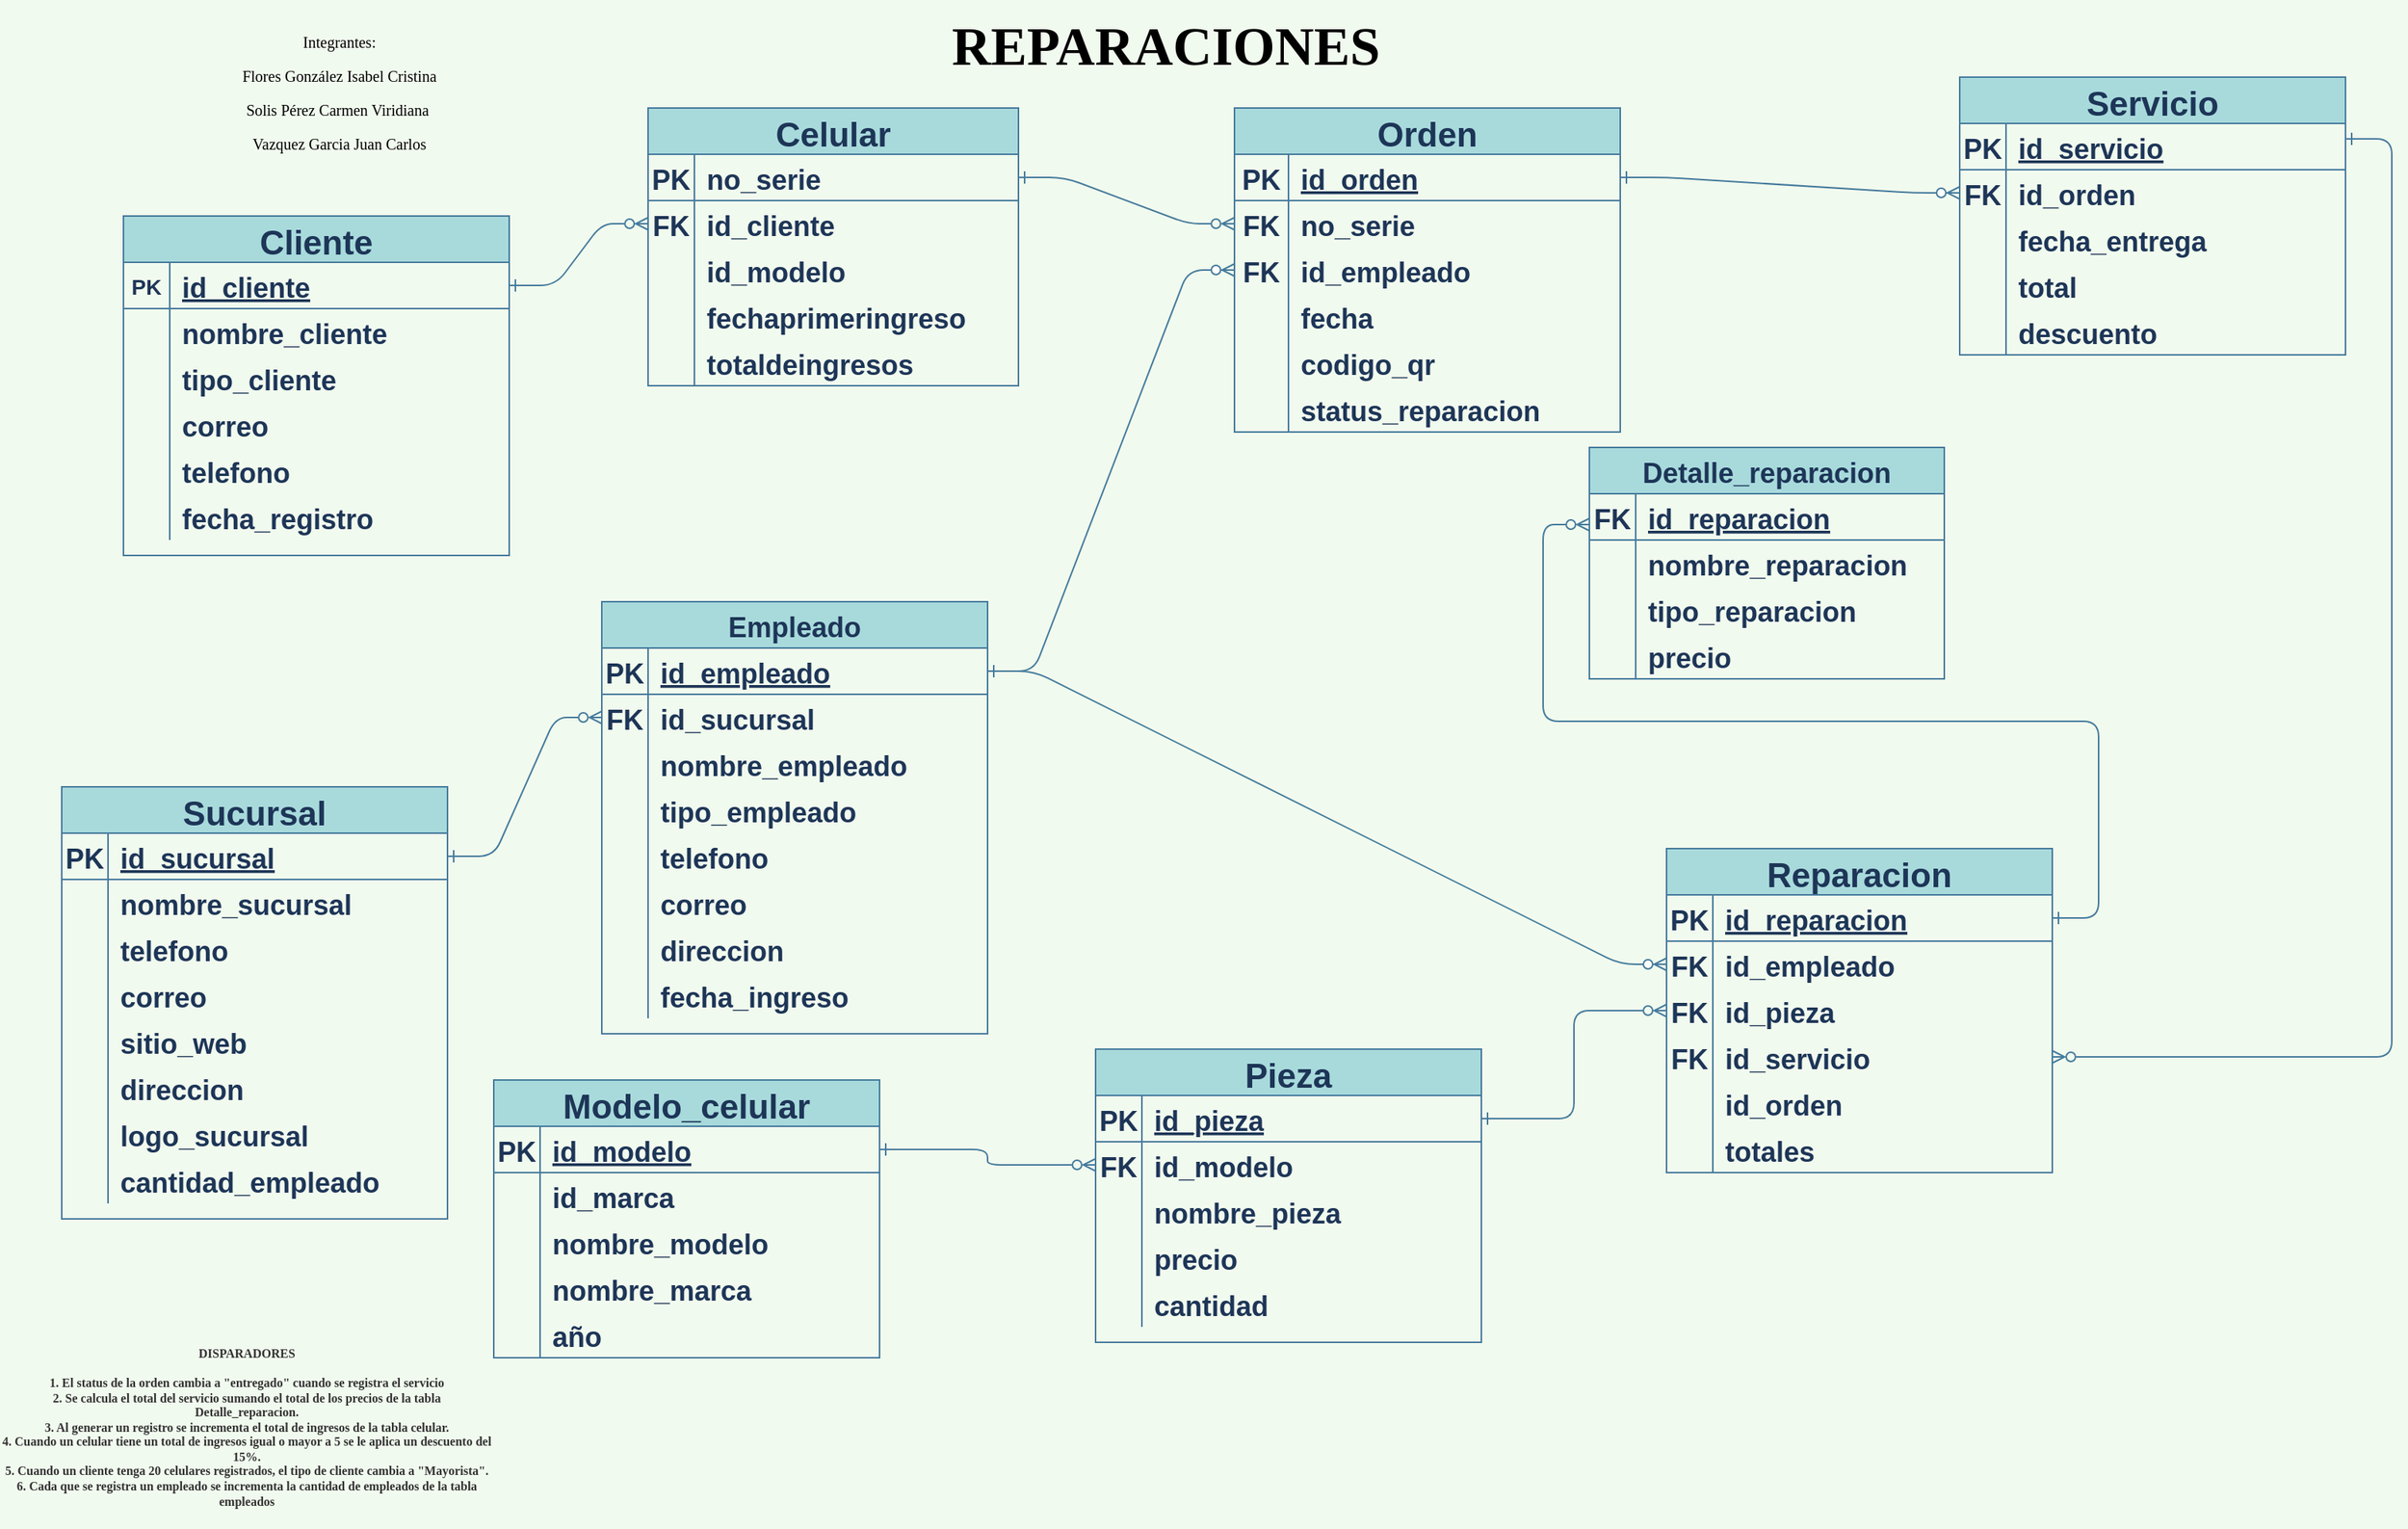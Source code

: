 <mxfile version="20.2.7" type="github">
  <diagram id="R2lEEEUBdFMjLlhIrx00" name="Page-1">
    <mxGraphModel dx="1718" dy="450" grid="1" gridSize="10" guides="1" tooltips="1" connect="1" arrows="1" fold="1" page="1" pageScale="1" pageWidth="850" pageHeight="1100" background="#F1FAEE" math="0" shadow="0" extFonts="Permanent Marker^https://fonts.googleapis.com/css?family=Permanent+Marker">
      <root>
        <mxCell id="0" />
        <mxCell id="1" parent="0" />
        <mxCell id="C-vyLk0tnHw3VtMMgP7b-12" value="" style="edgeStyle=entityRelationEdgeStyle;endArrow=ERzeroToMany;startArrow=ERone;endFill=1;startFill=0;entryX=0;entryY=0.5;entryDx=0;entryDy=0;labelBackgroundColor=#F1FAEE;strokeColor=#457B9D;fontColor=#1D3557;" parent="1" source="C-vyLk0tnHw3VtMMgP7b-3" target="lvBmsyOaQI6B3g02hHVx-122" edge="1">
          <mxGeometry width="100" height="100" relative="1" as="geometry">
            <mxPoint x="400" y="180" as="sourcePoint" />
            <mxPoint x="790" y="360" as="targetPoint" />
          </mxGeometry>
        </mxCell>
        <mxCell id="C-vyLk0tnHw3VtMMgP7b-2" value="Orden" style="shape=table;startSize=30;container=1;collapsible=1;childLayout=tableLayout;fixedRows=1;rowLines=0;fontStyle=1;align=center;resizeLast=1;fontSize=22;fillColor=#A8DADC;strokeColor=#457B9D;fontColor=#1D3557;" parent="1" vertex="1">
          <mxGeometry x="610" y="70" width="250" height="210" as="geometry" />
        </mxCell>
        <mxCell id="C-vyLk0tnHw3VtMMgP7b-3" value="" style="shape=partialRectangle;collapsible=0;dropTarget=0;pointerEvents=0;fillColor=none;points=[[0,0.5],[1,0.5]];portConstraint=eastwest;top=0;left=0;right=0;bottom=1;strokeColor=#457B9D;fontColor=#1D3557;" parent="C-vyLk0tnHw3VtMMgP7b-2" vertex="1">
          <mxGeometry y="30" width="250" height="30" as="geometry" />
        </mxCell>
        <mxCell id="C-vyLk0tnHw3VtMMgP7b-4" value="PK" style="shape=partialRectangle;overflow=hidden;connectable=0;fillColor=none;top=0;left=0;bottom=0;right=0;fontStyle=1;fontSize=18;strokeColor=#457B9D;fontColor=#1D3557;" parent="C-vyLk0tnHw3VtMMgP7b-3" vertex="1">
          <mxGeometry width="35" height="30" as="geometry">
            <mxRectangle width="35" height="30" as="alternateBounds" />
          </mxGeometry>
        </mxCell>
        <mxCell id="C-vyLk0tnHw3VtMMgP7b-5" value="id_orden" style="shape=partialRectangle;overflow=hidden;connectable=0;fillColor=none;top=0;left=0;bottom=0;right=0;align=left;spacingLeft=6;fontStyle=5;fontSize=18;strokeColor=#457B9D;fontColor=#1D3557;" parent="C-vyLk0tnHw3VtMMgP7b-3" vertex="1">
          <mxGeometry x="35" width="215" height="30" as="geometry">
            <mxRectangle width="215" height="30" as="alternateBounds" />
          </mxGeometry>
        </mxCell>
        <mxCell id="lvBmsyOaQI6B3g02hHVx-20" style="shape=partialRectangle;collapsible=0;dropTarget=0;pointerEvents=0;fillColor=none;points=[[0,0.5],[1,0.5]];portConstraint=eastwest;top=0;left=0;right=0;bottom=0;strokeColor=#457B9D;fontColor=#1D3557;" parent="C-vyLk0tnHw3VtMMgP7b-2" vertex="1">
          <mxGeometry y="60" width="250" height="30" as="geometry" />
        </mxCell>
        <mxCell id="lvBmsyOaQI6B3g02hHVx-21" value="FK" style="shape=partialRectangle;overflow=hidden;connectable=0;fillColor=none;top=0;left=0;bottom=0;right=0;fontSize=18;fontStyle=1;strokeColor=#457B9D;fontColor=#1D3557;" parent="lvBmsyOaQI6B3g02hHVx-20" vertex="1">
          <mxGeometry width="35" height="30" as="geometry">
            <mxRectangle width="35" height="30" as="alternateBounds" />
          </mxGeometry>
        </mxCell>
        <mxCell id="lvBmsyOaQI6B3g02hHVx-22" value="no_serie" style="shape=partialRectangle;overflow=hidden;connectable=0;fillColor=none;top=0;left=0;bottom=0;right=0;align=left;spacingLeft=6;fontStyle=1;fontSize=18;strokeColor=#457B9D;fontColor=#1D3557;" parent="lvBmsyOaQI6B3g02hHVx-20" vertex="1">
          <mxGeometry x="35" width="215" height="30" as="geometry">
            <mxRectangle width="215" height="30" as="alternateBounds" />
          </mxGeometry>
        </mxCell>
        <mxCell id="C-vyLk0tnHw3VtMMgP7b-6" value="" style="shape=partialRectangle;collapsible=0;dropTarget=0;pointerEvents=0;fillColor=none;points=[[0,0.5],[1,0.5]];portConstraint=eastwest;top=0;left=0;right=0;bottom=0;strokeColor=#457B9D;fontColor=#1D3557;" parent="C-vyLk0tnHw3VtMMgP7b-2" vertex="1">
          <mxGeometry y="90" width="250" height="30" as="geometry" />
        </mxCell>
        <mxCell id="C-vyLk0tnHw3VtMMgP7b-7" value="FK" style="shape=partialRectangle;overflow=hidden;connectable=0;fillColor=none;top=0;left=0;bottom=0;right=0;fontSize=18;fontStyle=1;strokeColor=#457B9D;fontColor=#1D3557;" parent="C-vyLk0tnHw3VtMMgP7b-6" vertex="1">
          <mxGeometry width="35" height="30" as="geometry">
            <mxRectangle width="35" height="30" as="alternateBounds" />
          </mxGeometry>
        </mxCell>
        <mxCell id="C-vyLk0tnHw3VtMMgP7b-8" value="id_empleado" style="shape=partialRectangle;overflow=hidden;connectable=0;fillColor=none;top=0;left=0;bottom=0;right=0;align=left;spacingLeft=6;fontStyle=1;fontSize=18;strokeColor=#457B9D;fontColor=#1D3557;" parent="C-vyLk0tnHw3VtMMgP7b-6" vertex="1">
          <mxGeometry x="35" width="215" height="30" as="geometry">
            <mxRectangle width="215" height="30" as="alternateBounds" />
          </mxGeometry>
        </mxCell>
        <mxCell id="lvBmsyOaQI6B3g02hHVx-23" style="shape=partialRectangle;collapsible=0;dropTarget=0;pointerEvents=0;fillColor=none;points=[[0,0.5],[1,0.5]];portConstraint=eastwest;top=0;left=0;right=0;bottom=0;strokeColor=#457B9D;fontColor=#1D3557;" parent="C-vyLk0tnHw3VtMMgP7b-2" vertex="1">
          <mxGeometry y="120" width="250" height="30" as="geometry" />
        </mxCell>
        <mxCell id="lvBmsyOaQI6B3g02hHVx-24" style="shape=partialRectangle;overflow=hidden;connectable=0;fillColor=none;top=0;left=0;bottom=0;right=0;strokeColor=#457B9D;fontColor=#1D3557;fontSize=18;" parent="lvBmsyOaQI6B3g02hHVx-23" vertex="1">
          <mxGeometry width="35" height="30" as="geometry">
            <mxRectangle width="35" height="30" as="alternateBounds" />
          </mxGeometry>
        </mxCell>
        <mxCell id="lvBmsyOaQI6B3g02hHVx-25" value="fecha" style="shape=partialRectangle;overflow=hidden;connectable=0;fillColor=none;top=0;left=0;bottom=0;right=0;align=left;spacingLeft=6;fontStyle=1;fontSize=18;strokeColor=#457B9D;fontColor=#1D3557;" parent="lvBmsyOaQI6B3g02hHVx-23" vertex="1">
          <mxGeometry x="35" width="215" height="30" as="geometry">
            <mxRectangle width="215" height="30" as="alternateBounds" />
          </mxGeometry>
        </mxCell>
        <mxCell id="lvBmsyOaQI6B3g02hHVx-26" style="shape=partialRectangle;collapsible=0;dropTarget=0;pointerEvents=0;fillColor=none;points=[[0,0.5],[1,0.5]];portConstraint=eastwest;top=0;left=0;right=0;bottom=0;strokeColor=#457B9D;fontColor=#1D3557;" parent="C-vyLk0tnHw3VtMMgP7b-2" vertex="1">
          <mxGeometry y="150" width="250" height="30" as="geometry" />
        </mxCell>
        <mxCell id="lvBmsyOaQI6B3g02hHVx-27" style="shape=partialRectangle;overflow=hidden;connectable=0;fillColor=none;top=0;left=0;bottom=0;right=0;strokeColor=#457B9D;fontColor=#1D3557;fontSize=18;" parent="lvBmsyOaQI6B3g02hHVx-26" vertex="1">
          <mxGeometry width="35" height="30" as="geometry">
            <mxRectangle width="35" height="30" as="alternateBounds" />
          </mxGeometry>
        </mxCell>
        <mxCell id="lvBmsyOaQI6B3g02hHVx-28" value="codigo_qr" style="shape=partialRectangle;overflow=hidden;connectable=0;fillColor=none;top=0;left=0;bottom=0;right=0;align=left;spacingLeft=6;fontStyle=1;fontSize=18;strokeColor=#457B9D;fontColor=#1D3557;" parent="lvBmsyOaQI6B3g02hHVx-26" vertex="1">
          <mxGeometry x="35" width="215" height="30" as="geometry">
            <mxRectangle width="215" height="30" as="alternateBounds" />
          </mxGeometry>
        </mxCell>
        <mxCell id="lvBmsyOaQI6B3g02hHVx-29" style="shape=partialRectangle;collapsible=0;dropTarget=0;pointerEvents=0;fillColor=none;points=[[0,0.5],[1,0.5]];portConstraint=eastwest;top=0;left=0;right=0;bottom=0;strokeColor=#457B9D;fontColor=#1D3557;" parent="C-vyLk0tnHw3VtMMgP7b-2" vertex="1">
          <mxGeometry y="180" width="250" height="30" as="geometry" />
        </mxCell>
        <mxCell id="lvBmsyOaQI6B3g02hHVx-30" style="shape=partialRectangle;overflow=hidden;connectable=0;fillColor=none;top=0;left=0;bottom=0;right=0;strokeColor=#457B9D;fontColor=#1D3557;fontSize=18;" parent="lvBmsyOaQI6B3g02hHVx-29" vertex="1">
          <mxGeometry width="35" height="30" as="geometry">
            <mxRectangle width="35" height="30" as="alternateBounds" />
          </mxGeometry>
        </mxCell>
        <mxCell id="lvBmsyOaQI6B3g02hHVx-31" value="status_reparacion" style="shape=partialRectangle;overflow=hidden;connectable=0;fillColor=none;top=0;left=0;bottom=0;right=0;align=left;spacingLeft=6;fontStyle=1;fontSize=18;strokeColor=#457B9D;fontColor=#1D3557;" parent="lvBmsyOaQI6B3g02hHVx-29" vertex="1">
          <mxGeometry x="35" width="215" height="30" as="geometry">
            <mxRectangle width="215" height="30" as="alternateBounds" />
          </mxGeometry>
        </mxCell>
        <mxCell id="C-vyLk0tnHw3VtMMgP7b-13" value="Sucursal" style="shape=table;startSize=30;container=1;collapsible=1;childLayout=tableLayout;fixedRows=1;rowLines=0;fontStyle=1;align=center;resizeLast=1;fontSize=22;fillColor=#A8DADC;strokeColor=#457B9D;fontColor=#1D3557;" parent="1" vertex="1">
          <mxGeometry x="-150" y="510" width="250" height="280" as="geometry" />
        </mxCell>
        <mxCell id="C-vyLk0tnHw3VtMMgP7b-14" value="" style="shape=partialRectangle;collapsible=0;dropTarget=0;pointerEvents=0;fillColor=none;points=[[0,0.5],[1,0.5]];portConstraint=eastwest;top=0;left=0;right=0;bottom=1;strokeColor=#457B9D;fontColor=#1D3557;" parent="C-vyLk0tnHw3VtMMgP7b-13" vertex="1">
          <mxGeometry y="30" width="250" height="30" as="geometry" />
        </mxCell>
        <mxCell id="C-vyLk0tnHw3VtMMgP7b-15" value="PK" style="shape=partialRectangle;overflow=hidden;connectable=0;fillColor=none;top=0;left=0;bottom=0;right=0;fontStyle=1;fontSize=18;strokeColor=#457B9D;fontColor=#1D3557;" parent="C-vyLk0tnHw3VtMMgP7b-14" vertex="1">
          <mxGeometry width="30" height="30" as="geometry">
            <mxRectangle width="30" height="30" as="alternateBounds" />
          </mxGeometry>
        </mxCell>
        <mxCell id="C-vyLk0tnHw3VtMMgP7b-16" value="id_sucursal" style="shape=partialRectangle;overflow=hidden;connectable=0;fillColor=none;top=0;left=0;bottom=0;right=0;align=left;spacingLeft=6;fontStyle=5;fontSize=18;strokeColor=#457B9D;fontColor=#1D3557;" parent="C-vyLk0tnHw3VtMMgP7b-14" vertex="1">
          <mxGeometry x="30" width="220" height="30" as="geometry">
            <mxRectangle width="220" height="30" as="alternateBounds" />
          </mxGeometry>
        </mxCell>
        <mxCell id="C-vyLk0tnHw3VtMMgP7b-20" value="" style="shape=partialRectangle;collapsible=0;dropTarget=0;pointerEvents=0;fillColor=none;points=[[0,0.5],[1,0.5]];portConstraint=eastwest;top=0;left=0;right=0;bottom=0;strokeColor=#457B9D;fontColor=#1D3557;" parent="C-vyLk0tnHw3VtMMgP7b-13" vertex="1">
          <mxGeometry y="60" width="250" height="30" as="geometry" />
        </mxCell>
        <mxCell id="C-vyLk0tnHw3VtMMgP7b-21" value="" style="shape=partialRectangle;overflow=hidden;connectable=0;fillColor=none;top=0;left=0;bottom=0;right=0;strokeColor=#457B9D;fontColor=#1D3557;fontSize=18;" parent="C-vyLk0tnHw3VtMMgP7b-20" vertex="1">
          <mxGeometry width="30" height="30" as="geometry">
            <mxRectangle width="30" height="30" as="alternateBounds" />
          </mxGeometry>
        </mxCell>
        <mxCell id="C-vyLk0tnHw3VtMMgP7b-22" value="nombre_sucursal" style="shape=partialRectangle;overflow=hidden;connectable=0;fillColor=none;top=0;left=0;bottom=0;right=0;align=left;spacingLeft=6;fontSize=18;fontStyle=1;strokeColor=#457B9D;fontColor=#1D3557;" parent="C-vyLk0tnHw3VtMMgP7b-20" vertex="1">
          <mxGeometry x="30" width="220" height="30" as="geometry">
            <mxRectangle width="220" height="30" as="alternateBounds" />
          </mxGeometry>
        </mxCell>
        <mxCell id="lvBmsyOaQI6B3g02hHVx-35" style="shape=partialRectangle;collapsible=0;dropTarget=0;pointerEvents=0;fillColor=none;points=[[0,0.5],[1,0.5]];portConstraint=eastwest;top=0;left=0;right=0;bottom=0;strokeColor=#457B9D;fontColor=#1D3557;" parent="C-vyLk0tnHw3VtMMgP7b-13" vertex="1">
          <mxGeometry y="90" width="250" height="30" as="geometry" />
        </mxCell>
        <mxCell id="lvBmsyOaQI6B3g02hHVx-36" style="shape=partialRectangle;overflow=hidden;connectable=0;fillColor=none;top=0;left=0;bottom=0;right=0;strokeColor=#457B9D;fontColor=#1D3557;fontSize=18;" parent="lvBmsyOaQI6B3g02hHVx-35" vertex="1">
          <mxGeometry width="30" height="30" as="geometry">
            <mxRectangle width="30" height="30" as="alternateBounds" />
          </mxGeometry>
        </mxCell>
        <mxCell id="lvBmsyOaQI6B3g02hHVx-37" value="telefono" style="shape=partialRectangle;overflow=hidden;connectable=0;fillColor=none;top=0;left=0;bottom=0;right=0;align=left;spacingLeft=6;fontSize=18;fontStyle=1;strokeColor=#457B9D;fontColor=#1D3557;" parent="lvBmsyOaQI6B3g02hHVx-35" vertex="1">
          <mxGeometry x="30" width="220" height="30" as="geometry">
            <mxRectangle width="220" height="30" as="alternateBounds" />
          </mxGeometry>
        </mxCell>
        <mxCell id="lvBmsyOaQI6B3g02hHVx-38" style="shape=partialRectangle;collapsible=0;dropTarget=0;pointerEvents=0;fillColor=none;points=[[0,0.5],[1,0.5]];portConstraint=eastwest;top=0;left=0;right=0;bottom=0;strokeColor=#457B9D;fontColor=#1D3557;" parent="C-vyLk0tnHw3VtMMgP7b-13" vertex="1">
          <mxGeometry y="120" width="250" height="30" as="geometry" />
        </mxCell>
        <mxCell id="lvBmsyOaQI6B3g02hHVx-39" style="shape=partialRectangle;overflow=hidden;connectable=0;fillColor=none;top=0;left=0;bottom=0;right=0;strokeColor=#457B9D;fontColor=#1D3557;fontSize=18;" parent="lvBmsyOaQI6B3g02hHVx-38" vertex="1">
          <mxGeometry width="30" height="30" as="geometry">
            <mxRectangle width="30" height="30" as="alternateBounds" />
          </mxGeometry>
        </mxCell>
        <mxCell id="lvBmsyOaQI6B3g02hHVx-40" value="correo" style="shape=partialRectangle;overflow=hidden;connectable=0;fillColor=none;top=0;left=0;bottom=0;right=0;align=left;spacingLeft=6;fontSize=18;fontStyle=1;strokeColor=#457B9D;fontColor=#1D3557;" parent="lvBmsyOaQI6B3g02hHVx-38" vertex="1">
          <mxGeometry x="30" width="220" height="30" as="geometry">
            <mxRectangle width="220" height="30" as="alternateBounds" />
          </mxGeometry>
        </mxCell>
        <mxCell id="lvBmsyOaQI6B3g02hHVx-41" style="shape=partialRectangle;collapsible=0;dropTarget=0;pointerEvents=0;fillColor=none;points=[[0,0.5],[1,0.5]];portConstraint=eastwest;top=0;left=0;right=0;bottom=0;strokeColor=#457B9D;fontColor=#1D3557;" parent="C-vyLk0tnHw3VtMMgP7b-13" vertex="1">
          <mxGeometry y="150" width="250" height="30" as="geometry" />
        </mxCell>
        <mxCell id="lvBmsyOaQI6B3g02hHVx-42" style="shape=partialRectangle;overflow=hidden;connectable=0;fillColor=none;top=0;left=0;bottom=0;right=0;strokeColor=#457B9D;fontColor=#1D3557;fontSize=18;" parent="lvBmsyOaQI6B3g02hHVx-41" vertex="1">
          <mxGeometry width="30" height="30" as="geometry">
            <mxRectangle width="30" height="30" as="alternateBounds" />
          </mxGeometry>
        </mxCell>
        <mxCell id="lvBmsyOaQI6B3g02hHVx-43" value="sitio_web" style="shape=partialRectangle;overflow=hidden;connectable=0;fillColor=none;top=0;left=0;bottom=0;right=0;align=left;spacingLeft=6;fontSize=18;fontStyle=1;strokeColor=#457B9D;fontColor=#1D3557;" parent="lvBmsyOaQI6B3g02hHVx-41" vertex="1">
          <mxGeometry x="30" width="220" height="30" as="geometry">
            <mxRectangle width="220" height="30" as="alternateBounds" />
          </mxGeometry>
        </mxCell>
        <mxCell id="lvBmsyOaQI6B3g02hHVx-44" style="shape=partialRectangle;collapsible=0;dropTarget=0;pointerEvents=0;fillColor=none;points=[[0,0.5],[1,0.5]];portConstraint=eastwest;top=0;left=0;right=0;bottom=0;strokeColor=#457B9D;fontColor=#1D3557;" parent="C-vyLk0tnHw3VtMMgP7b-13" vertex="1">
          <mxGeometry y="180" width="250" height="30" as="geometry" />
        </mxCell>
        <mxCell id="lvBmsyOaQI6B3g02hHVx-45" style="shape=partialRectangle;overflow=hidden;connectable=0;fillColor=none;top=0;left=0;bottom=0;right=0;strokeColor=#457B9D;fontColor=#1D3557;fontSize=18;" parent="lvBmsyOaQI6B3g02hHVx-44" vertex="1">
          <mxGeometry width="30" height="30" as="geometry">
            <mxRectangle width="30" height="30" as="alternateBounds" />
          </mxGeometry>
        </mxCell>
        <mxCell id="lvBmsyOaQI6B3g02hHVx-46" value="direccion" style="shape=partialRectangle;overflow=hidden;connectable=0;fillColor=none;top=0;left=0;bottom=0;right=0;align=left;spacingLeft=6;fontSize=18;fontStyle=1;strokeColor=#457B9D;fontColor=#1D3557;" parent="lvBmsyOaQI6B3g02hHVx-44" vertex="1">
          <mxGeometry x="30" width="220" height="30" as="geometry">
            <mxRectangle width="220" height="30" as="alternateBounds" />
          </mxGeometry>
        </mxCell>
        <mxCell id="lvBmsyOaQI6B3g02hHVx-47" style="shape=partialRectangle;collapsible=0;dropTarget=0;pointerEvents=0;fillColor=none;points=[[0,0.5],[1,0.5]];portConstraint=eastwest;top=0;left=0;right=0;bottom=0;strokeColor=#457B9D;fontColor=#1D3557;" parent="C-vyLk0tnHw3VtMMgP7b-13" vertex="1">
          <mxGeometry y="210" width="250" height="30" as="geometry" />
        </mxCell>
        <mxCell id="lvBmsyOaQI6B3g02hHVx-48" style="shape=partialRectangle;overflow=hidden;connectable=0;fillColor=none;top=0;left=0;bottom=0;right=0;strokeColor=#457B9D;fontColor=#1D3557;fontSize=18;" parent="lvBmsyOaQI6B3g02hHVx-47" vertex="1">
          <mxGeometry width="30" height="30" as="geometry">
            <mxRectangle width="30" height="30" as="alternateBounds" />
          </mxGeometry>
        </mxCell>
        <mxCell id="lvBmsyOaQI6B3g02hHVx-49" value="logo_sucursal" style="shape=partialRectangle;overflow=hidden;connectable=0;fillColor=none;top=0;left=0;bottom=0;right=0;align=left;spacingLeft=6;fontSize=18;fontStyle=1;strokeColor=#457B9D;fontColor=#1D3557;" parent="lvBmsyOaQI6B3g02hHVx-47" vertex="1">
          <mxGeometry x="30" width="220" height="30" as="geometry">
            <mxRectangle width="220" height="30" as="alternateBounds" />
          </mxGeometry>
        </mxCell>
        <mxCell id="FClz4ZPg7XtvgqnXWoon-1" style="shape=partialRectangle;collapsible=0;dropTarget=0;pointerEvents=0;fillColor=none;points=[[0,0.5],[1,0.5]];portConstraint=eastwest;top=0;left=0;right=0;bottom=0;strokeColor=#457B9D;fontColor=#1D3557;" vertex="1" parent="C-vyLk0tnHw3VtMMgP7b-13">
          <mxGeometry y="240" width="250" height="30" as="geometry" />
        </mxCell>
        <mxCell id="FClz4ZPg7XtvgqnXWoon-2" style="shape=partialRectangle;overflow=hidden;connectable=0;fillColor=none;top=0;left=0;bottom=0;right=0;strokeColor=#457B9D;fontColor=#1D3557;fontSize=18;" vertex="1" parent="FClz4ZPg7XtvgqnXWoon-1">
          <mxGeometry width="30" height="30" as="geometry">
            <mxRectangle width="30" height="30" as="alternateBounds" />
          </mxGeometry>
        </mxCell>
        <mxCell id="FClz4ZPg7XtvgqnXWoon-3" value="cantidad_empleado" style="shape=partialRectangle;overflow=hidden;connectable=0;fillColor=none;top=0;left=0;bottom=0;right=0;align=left;spacingLeft=6;fontSize=18;fontStyle=1;strokeColor=#457B9D;fontColor=#1D3557;" vertex="1" parent="FClz4ZPg7XtvgqnXWoon-1">
          <mxGeometry x="30" width="220" height="30" as="geometry">
            <mxRectangle width="220" height="30" as="alternateBounds" />
          </mxGeometry>
        </mxCell>
        <mxCell id="C-vyLk0tnHw3VtMMgP7b-23" value="Cliente" style="shape=table;startSize=30;container=1;collapsible=1;childLayout=tableLayout;fixedRows=1;rowLines=0;fontStyle=1;align=center;resizeLast=1;fontSize=22;fillColor=#A8DADC;strokeColor=#457B9D;fontColor=#1D3557;" parent="1" vertex="1">
          <mxGeometry x="-110" y="140" width="250" height="220" as="geometry" />
        </mxCell>
        <mxCell id="C-vyLk0tnHw3VtMMgP7b-24" value="" style="shape=partialRectangle;collapsible=0;dropTarget=0;pointerEvents=0;fillColor=none;points=[[0,0.5],[1,0.5]];portConstraint=eastwest;top=0;left=0;right=0;bottom=1;strokeColor=#457B9D;fontColor=#1D3557;" parent="C-vyLk0tnHw3VtMMgP7b-23" vertex="1">
          <mxGeometry y="30" width="250" height="30" as="geometry" />
        </mxCell>
        <mxCell id="C-vyLk0tnHw3VtMMgP7b-25" value="PK" style="shape=partialRectangle;overflow=hidden;connectable=0;fillColor=none;top=0;left=0;bottom=0;right=0;fontStyle=1;fontSize=14;strokeColor=#457B9D;fontColor=#1D3557;" parent="C-vyLk0tnHw3VtMMgP7b-24" vertex="1">
          <mxGeometry width="30" height="30" as="geometry">
            <mxRectangle width="30" height="30" as="alternateBounds" />
          </mxGeometry>
        </mxCell>
        <mxCell id="C-vyLk0tnHw3VtMMgP7b-26" value="id_cliente" style="shape=partialRectangle;overflow=hidden;connectable=0;fillColor=none;top=0;left=0;bottom=0;right=0;align=left;spacingLeft=6;fontStyle=5;fontSize=18;strokeColor=#457B9D;fontColor=#1D3557;" parent="C-vyLk0tnHw3VtMMgP7b-24" vertex="1">
          <mxGeometry x="30" width="220" height="30" as="geometry">
            <mxRectangle width="220" height="30" as="alternateBounds" />
          </mxGeometry>
        </mxCell>
        <mxCell id="C-vyLk0tnHw3VtMMgP7b-27" value="" style="shape=partialRectangle;collapsible=0;dropTarget=0;pointerEvents=0;fillColor=none;points=[[0,0.5],[1,0.5]];portConstraint=eastwest;top=0;left=0;right=0;bottom=0;fontStyle=1;fontSize=14;strokeColor=#457B9D;fontColor=#1D3557;" parent="C-vyLk0tnHw3VtMMgP7b-23" vertex="1">
          <mxGeometry y="60" width="250" height="30" as="geometry" />
        </mxCell>
        <mxCell id="C-vyLk0tnHw3VtMMgP7b-28" value="" style="shape=partialRectangle;overflow=hidden;connectable=0;fillColor=none;top=0;left=0;bottom=0;right=0;fontStyle=1;strokeColor=#457B9D;fontColor=#1D3557;" parent="C-vyLk0tnHw3VtMMgP7b-27" vertex="1">
          <mxGeometry width="30" height="30" as="geometry">
            <mxRectangle width="30" height="30" as="alternateBounds" />
          </mxGeometry>
        </mxCell>
        <mxCell id="C-vyLk0tnHw3VtMMgP7b-29" value="nombre_cliente" style="shape=partialRectangle;overflow=hidden;connectable=0;fillColor=none;top=0;left=0;bottom=0;right=0;align=left;spacingLeft=6;fontSize=18;fontStyle=1;strokeColor=#457B9D;fontColor=#1D3557;" parent="C-vyLk0tnHw3VtMMgP7b-27" vertex="1">
          <mxGeometry x="30" width="220" height="30" as="geometry">
            <mxRectangle width="220" height="30" as="alternateBounds" />
          </mxGeometry>
        </mxCell>
        <mxCell id="lvBmsyOaQI6B3g02hHVx-5" style="shape=partialRectangle;collapsible=0;dropTarget=0;pointerEvents=0;fillColor=none;points=[[0,0.5],[1,0.5]];portConstraint=eastwest;top=0;left=0;right=0;bottom=0;strokeColor=#457B9D;fontColor=#1D3557;" parent="C-vyLk0tnHw3VtMMgP7b-23" vertex="1">
          <mxGeometry y="90" width="250" height="30" as="geometry" />
        </mxCell>
        <mxCell id="lvBmsyOaQI6B3g02hHVx-6" style="shape=partialRectangle;overflow=hidden;connectable=0;fillColor=none;top=0;left=0;bottom=0;right=0;strokeColor=#457B9D;fontColor=#1D3557;" parent="lvBmsyOaQI6B3g02hHVx-5" vertex="1">
          <mxGeometry width="30" height="30" as="geometry">
            <mxRectangle width="30" height="30" as="alternateBounds" />
          </mxGeometry>
        </mxCell>
        <mxCell id="lvBmsyOaQI6B3g02hHVx-7" value="tipo_cliente" style="shape=partialRectangle;overflow=hidden;connectable=0;fillColor=none;top=0;left=0;bottom=0;right=0;align=left;spacingLeft=6;fontSize=18;fontStyle=1;strokeColor=#457B9D;fontColor=#1D3557;" parent="lvBmsyOaQI6B3g02hHVx-5" vertex="1">
          <mxGeometry x="30" width="220" height="30" as="geometry">
            <mxRectangle width="220" height="30" as="alternateBounds" />
          </mxGeometry>
        </mxCell>
        <mxCell id="lvBmsyOaQI6B3g02hHVx-8" style="shape=partialRectangle;collapsible=0;dropTarget=0;pointerEvents=0;fillColor=none;points=[[0,0.5],[1,0.5]];portConstraint=eastwest;top=0;left=0;right=0;bottom=0;strokeColor=#457B9D;fontColor=#1D3557;" parent="C-vyLk0tnHw3VtMMgP7b-23" vertex="1">
          <mxGeometry y="120" width="250" height="30" as="geometry" />
        </mxCell>
        <mxCell id="lvBmsyOaQI6B3g02hHVx-9" style="shape=partialRectangle;overflow=hidden;connectable=0;fillColor=none;top=0;left=0;bottom=0;right=0;strokeColor=#457B9D;fontColor=#1D3557;" parent="lvBmsyOaQI6B3g02hHVx-8" vertex="1">
          <mxGeometry width="30" height="30" as="geometry">
            <mxRectangle width="30" height="30" as="alternateBounds" />
          </mxGeometry>
        </mxCell>
        <mxCell id="lvBmsyOaQI6B3g02hHVx-10" value="correo" style="shape=partialRectangle;overflow=hidden;connectable=0;fillColor=none;top=0;left=0;bottom=0;right=0;align=left;spacingLeft=6;fontSize=18;fontStyle=1;strokeColor=#457B9D;fontColor=#1D3557;" parent="lvBmsyOaQI6B3g02hHVx-8" vertex="1">
          <mxGeometry x="30" width="220" height="30" as="geometry">
            <mxRectangle width="220" height="30" as="alternateBounds" />
          </mxGeometry>
        </mxCell>
        <mxCell id="lvBmsyOaQI6B3g02hHVx-11" style="shape=partialRectangle;collapsible=0;dropTarget=0;pointerEvents=0;fillColor=none;points=[[0,0.5],[1,0.5]];portConstraint=eastwest;top=0;left=0;right=0;bottom=0;strokeColor=#457B9D;fontColor=#1D3557;" parent="C-vyLk0tnHw3VtMMgP7b-23" vertex="1">
          <mxGeometry y="150" width="250" height="30" as="geometry" />
        </mxCell>
        <mxCell id="lvBmsyOaQI6B3g02hHVx-12" style="shape=partialRectangle;overflow=hidden;connectable=0;fillColor=none;top=0;left=0;bottom=0;right=0;strokeColor=#457B9D;fontColor=#1D3557;" parent="lvBmsyOaQI6B3g02hHVx-11" vertex="1">
          <mxGeometry width="30" height="30" as="geometry">
            <mxRectangle width="30" height="30" as="alternateBounds" />
          </mxGeometry>
        </mxCell>
        <mxCell id="lvBmsyOaQI6B3g02hHVx-13" value="telefono" style="shape=partialRectangle;overflow=hidden;connectable=0;fillColor=none;top=0;left=0;bottom=0;right=0;align=left;spacingLeft=6;fontSize=18;fontStyle=1;strokeColor=#457B9D;fontColor=#1D3557;" parent="lvBmsyOaQI6B3g02hHVx-11" vertex="1">
          <mxGeometry x="30" width="220" height="30" as="geometry">
            <mxRectangle width="220" height="30" as="alternateBounds" />
          </mxGeometry>
        </mxCell>
        <mxCell id="lvBmsyOaQI6B3g02hHVx-14" style="shape=partialRectangle;collapsible=0;dropTarget=0;pointerEvents=0;fillColor=none;points=[[0,0.5],[1,0.5]];portConstraint=eastwest;top=0;left=0;right=0;bottom=0;strokeColor=#457B9D;fontColor=#1D3557;" parent="C-vyLk0tnHw3VtMMgP7b-23" vertex="1">
          <mxGeometry y="180" width="250" height="30" as="geometry" />
        </mxCell>
        <mxCell id="lvBmsyOaQI6B3g02hHVx-15" style="shape=partialRectangle;overflow=hidden;connectable=0;fillColor=none;top=0;left=0;bottom=0;right=0;strokeColor=#457B9D;fontColor=#1D3557;" parent="lvBmsyOaQI6B3g02hHVx-14" vertex="1">
          <mxGeometry width="30" height="30" as="geometry">
            <mxRectangle width="30" height="30" as="alternateBounds" />
          </mxGeometry>
        </mxCell>
        <mxCell id="lvBmsyOaQI6B3g02hHVx-16" value="fecha_registro" style="shape=partialRectangle;overflow=hidden;connectable=0;fillColor=none;top=0;left=0;bottom=0;right=0;align=left;spacingLeft=6;fontSize=18;fontStyle=1;strokeColor=#457B9D;fontColor=#1D3557;" parent="lvBmsyOaQI6B3g02hHVx-14" vertex="1">
          <mxGeometry x="30" width="220" height="30" as="geometry">
            <mxRectangle width="220" height="30" as="alternateBounds" />
          </mxGeometry>
        </mxCell>
        <mxCell id="lvBmsyOaQI6B3g02hHVx-60" value="Reparacion" style="shape=table;startSize=30;container=1;collapsible=1;childLayout=tableLayout;fixedRows=1;rowLines=0;fontStyle=1;align=center;resizeLast=1;fontSize=22;fillColor=#A8DADC;strokeColor=#457B9D;fontColor=#1D3557;" parent="1" vertex="1">
          <mxGeometry x="890" y="550" width="250" height="210" as="geometry" />
        </mxCell>
        <mxCell id="lvBmsyOaQI6B3g02hHVx-61" value="" style="shape=tableRow;horizontal=0;startSize=0;swimlaneHead=0;swimlaneBody=0;fillColor=none;collapsible=0;dropTarget=0;points=[[0,0.5],[1,0.5]];portConstraint=eastwest;top=0;left=0;right=0;bottom=1;strokeColor=#457B9D;fontColor=#1D3557;" parent="lvBmsyOaQI6B3g02hHVx-60" vertex="1">
          <mxGeometry y="30" width="250" height="30" as="geometry" />
        </mxCell>
        <mxCell id="lvBmsyOaQI6B3g02hHVx-62" value="PK" style="shape=partialRectangle;connectable=0;fillColor=none;top=0;left=0;bottom=0;right=0;fontStyle=1;overflow=hidden;fontSize=18;strokeColor=#457B9D;fontColor=#1D3557;" parent="lvBmsyOaQI6B3g02hHVx-61" vertex="1">
          <mxGeometry width="30" height="30" as="geometry">
            <mxRectangle width="30" height="30" as="alternateBounds" />
          </mxGeometry>
        </mxCell>
        <mxCell id="lvBmsyOaQI6B3g02hHVx-63" value="id_reparacion" style="shape=partialRectangle;connectable=0;fillColor=none;top=0;left=0;bottom=0;right=0;align=left;spacingLeft=6;fontStyle=5;overflow=hidden;fontSize=18;strokeColor=#457B9D;fontColor=#1D3557;" parent="lvBmsyOaQI6B3g02hHVx-61" vertex="1">
          <mxGeometry x="30" width="220" height="30" as="geometry">
            <mxRectangle width="220" height="30" as="alternateBounds" />
          </mxGeometry>
        </mxCell>
        <mxCell id="lvBmsyOaQI6B3g02hHVx-70" value="" style="shape=tableRow;horizontal=0;startSize=0;swimlaneHead=0;swimlaneBody=0;fillColor=none;collapsible=0;dropTarget=0;points=[[0,0.5],[1,0.5]];portConstraint=eastwest;top=0;left=0;right=0;bottom=0;strokeColor=#457B9D;fontColor=#1D3557;" parent="lvBmsyOaQI6B3g02hHVx-60" vertex="1">
          <mxGeometry y="60" width="250" height="30" as="geometry" />
        </mxCell>
        <mxCell id="lvBmsyOaQI6B3g02hHVx-71" value="FK" style="shape=partialRectangle;connectable=0;fillColor=none;top=0;left=0;bottom=0;right=0;editable=1;overflow=hidden;fontStyle=1;fontSize=18;strokeColor=#457B9D;fontColor=#1D3557;" parent="lvBmsyOaQI6B3g02hHVx-70" vertex="1">
          <mxGeometry width="30" height="30" as="geometry">
            <mxRectangle width="30" height="30" as="alternateBounds" />
          </mxGeometry>
        </mxCell>
        <mxCell id="lvBmsyOaQI6B3g02hHVx-72" value="id_empleado" style="shape=partialRectangle;connectable=0;fillColor=none;top=0;left=0;bottom=0;right=0;align=left;spacingLeft=6;overflow=hidden;fontSize=18;fontStyle=1;strokeColor=#457B9D;fontColor=#1D3557;" parent="lvBmsyOaQI6B3g02hHVx-70" vertex="1">
          <mxGeometry x="30" width="220" height="30" as="geometry">
            <mxRectangle width="220" height="30" as="alternateBounds" />
          </mxGeometry>
        </mxCell>
        <mxCell id="lvBmsyOaQI6B3g02hHVx-213" style="shape=tableRow;horizontal=0;startSize=0;swimlaneHead=0;swimlaneBody=0;fillColor=none;collapsible=0;dropTarget=0;points=[[0,0.5],[1,0.5]];portConstraint=eastwest;top=0;left=0;right=0;bottom=0;strokeColor=#457B9D;fontColor=#1D3557;" parent="lvBmsyOaQI6B3g02hHVx-60" vertex="1">
          <mxGeometry y="90" width="250" height="30" as="geometry" />
        </mxCell>
        <mxCell id="lvBmsyOaQI6B3g02hHVx-214" value="FK" style="shape=partialRectangle;connectable=0;fillColor=none;top=0;left=0;bottom=0;right=0;editable=1;overflow=hidden;fontSize=18;fontStyle=1;strokeColor=#457B9D;fontColor=#1D3557;" parent="lvBmsyOaQI6B3g02hHVx-213" vertex="1">
          <mxGeometry width="30" height="30" as="geometry">
            <mxRectangle width="30" height="30" as="alternateBounds" />
          </mxGeometry>
        </mxCell>
        <mxCell id="lvBmsyOaQI6B3g02hHVx-215" value="id_pieza" style="shape=partialRectangle;connectable=0;fillColor=none;top=0;left=0;bottom=0;right=0;align=left;spacingLeft=6;overflow=hidden;fontSize=18;fontStyle=1;strokeColor=#457B9D;fontColor=#1D3557;" parent="lvBmsyOaQI6B3g02hHVx-213" vertex="1">
          <mxGeometry x="30" width="220" height="30" as="geometry">
            <mxRectangle width="220" height="30" as="alternateBounds" />
          </mxGeometry>
        </mxCell>
        <mxCell id="BO1QqGuCfi7al62pN8j2-1" style="shape=tableRow;horizontal=0;startSize=0;swimlaneHead=0;swimlaneBody=0;fillColor=none;collapsible=0;dropTarget=0;points=[[0,0.5],[1,0.5]];portConstraint=eastwest;top=0;left=0;right=0;bottom=0;strokeColor=#457B9D;fontColor=#1D3557;" parent="lvBmsyOaQI6B3g02hHVx-60" vertex="1">
          <mxGeometry y="120" width="250" height="30" as="geometry" />
        </mxCell>
        <mxCell id="BO1QqGuCfi7al62pN8j2-2" value="FK" style="shape=partialRectangle;connectable=0;fillColor=none;top=0;left=0;bottom=0;right=0;editable=1;overflow=hidden;fontSize=18;fontStyle=1;strokeColor=#457B9D;fontColor=#1D3557;" parent="BO1QqGuCfi7al62pN8j2-1" vertex="1">
          <mxGeometry width="30" height="30" as="geometry">
            <mxRectangle width="30" height="30" as="alternateBounds" />
          </mxGeometry>
        </mxCell>
        <mxCell id="BO1QqGuCfi7al62pN8j2-3" value="id_servicio" style="shape=partialRectangle;connectable=0;fillColor=none;top=0;left=0;bottom=0;right=0;align=left;spacingLeft=6;overflow=hidden;fontSize=18;fontStyle=1;strokeColor=#457B9D;fontColor=#1D3557;" parent="BO1QqGuCfi7al62pN8j2-1" vertex="1">
          <mxGeometry x="30" width="220" height="30" as="geometry">
            <mxRectangle width="220" height="30" as="alternateBounds" />
          </mxGeometry>
        </mxCell>
        <mxCell id="2_u4wsTsLN2xs_JK3rOC-62" value="" style="shape=tableRow;horizontal=0;startSize=0;swimlaneHead=0;swimlaneBody=0;fillColor=none;collapsible=0;dropTarget=0;points=[[0,0.5],[1,0.5]];portConstraint=eastwest;top=0;left=0;right=0;bottom=0;strokeColor=#457B9D;fontColor=#1D3557;" parent="lvBmsyOaQI6B3g02hHVx-60" vertex="1">
          <mxGeometry y="150" width="250" height="30" as="geometry" />
        </mxCell>
        <mxCell id="2_u4wsTsLN2xs_JK3rOC-63" value="" style="shape=partialRectangle;connectable=0;fillColor=none;top=0;left=0;bottom=0;right=0;editable=1;overflow=hidden;strokeColor=#457B9D;fontColor=#1D3557;fontSize=18;" parent="2_u4wsTsLN2xs_JK3rOC-62" vertex="1">
          <mxGeometry width="30" height="30" as="geometry">
            <mxRectangle width="30" height="30" as="alternateBounds" />
          </mxGeometry>
        </mxCell>
        <mxCell id="2_u4wsTsLN2xs_JK3rOC-64" value="id_orden" style="shape=partialRectangle;connectable=0;fillColor=none;top=0;left=0;bottom=0;right=0;align=left;spacingLeft=6;overflow=hidden;fontSize=18;fontStyle=1;strokeColor=#457B9D;fontColor=#1D3557;" parent="2_u4wsTsLN2xs_JK3rOC-62" vertex="1">
          <mxGeometry x="30" width="220" height="30" as="geometry">
            <mxRectangle width="220" height="30" as="alternateBounds" />
          </mxGeometry>
        </mxCell>
        <mxCell id="lvBmsyOaQI6B3g02hHVx-67" value="" style="shape=tableRow;horizontal=0;startSize=0;swimlaneHead=0;swimlaneBody=0;fillColor=none;collapsible=0;dropTarget=0;points=[[0,0.5],[1,0.5]];portConstraint=eastwest;top=0;left=0;right=0;bottom=0;strokeColor=#457B9D;fontColor=#1D3557;" parent="lvBmsyOaQI6B3g02hHVx-60" vertex="1">
          <mxGeometry y="180" width="250" height="30" as="geometry" />
        </mxCell>
        <mxCell id="lvBmsyOaQI6B3g02hHVx-68" value="" style="shape=partialRectangle;connectable=0;fillColor=none;top=0;left=0;bottom=0;right=0;editable=1;overflow=hidden;strokeColor=#457B9D;fontColor=#1D3557;fontSize=18;" parent="lvBmsyOaQI6B3g02hHVx-67" vertex="1">
          <mxGeometry width="30" height="30" as="geometry">
            <mxRectangle width="30" height="30" as="alternateBounds" />
          </mxGeometry>
        </mxCell>
        <mxCell id="lvBmsyOaQI6B3g02hHVx-69" value="totales" style="shape=partialRectangle;connectable=0;fillColor=none;top=0;left=0;bottom=0;right=0;align=left;spacingLeft=6;overflow=hidden;fontSize=18;fontStyle=1;strokeColor=#457B9D;fontColor=#1D3557;" parent="lvBmsyOaQI6B3g02hHVx-67" vertex="1">
          <mxGeometry x="30" width="220" height="30" as="geometry">
            <mxRectangle width="220" height="30" as="alternateBounds" />
          </mxGeometry>
        </mxCell>
        <mxCell id="lvBmsyOaQI6B3g02hHVx-73" value="Celular" style="shape=table;startSize=30;container=1;collapsible=1;childLayout=tableLayout;fixedRows=1;rowLines=0;fontStyle=1;align=center;resizeLast=1;fontSize=22;fillColor=#A8DADC;strokeColor=#457B9D;fontColor=#1D3557;" parent="1" vertex="1">
          <mxGeometry x="230" y="70" width="240" height="180" as="geometry" />
        </mxCell>
        <mxCell id="lvBmsyOaQI6B3g02hHVx-74" value="" style="shape=tableRow;horizontal=0;startSize=0;swimlaneHead=0;swimlaneBody=0;fillColor=none;collapsible=0;dropTarget=0;points=[[0,0.5],[1,0.5]];portConstraint=eastwest;top=0;left=0;right=0;bottom=1;strokeColor=#457B9D;fontColor=#1D3557;fontSize=18;" parent="lvBmsyOaQI6B3g02hHVx-73" vertex="1">
          <mxGeometry y="30" width="240" height="30" as="geometry" />
        </mxCell>
        <mxCell id="lvBmsyOaQI6B3g02hHVx-75" value="PK" style="shape=partialRectangle;connectable=0;fillColor=none;top=0;left=0;bottom=0;right=0;fontStyle=1;overflow=hidden;fontSize=18;strokeColor=#457B9D;fontColor=#1D3557;" parent="lvBmsyOaQI6B3g02hHVx-74" vertex="1">
          <mxGeometry width="30" height="30" as="geometry">
            <mxRectangle width="30" height="30" as="alternateBounds" />
          </mxGeometry>
        </mxCell>
        <mxCell id="lvBmsyOaQI6B3g02hHVx-76" value="no_serie" style="shape=partialRectangle;connectable=0;fillColor=none;top=0;left=0;bottom=0;right=0;align=left;spacingLeft=6;fontStyle=1;overflow=hidden;fontSize=18;strokeColor=#457B9D;fontColor=#1D3557;" parent="lvBmsyOaQI6B3g02hHVx-74" vertex="1">
          <mxGeometry x="30" width="210" height="30" as="geometry">
            <mxRectangle width="210" height="30" as="alternateBounds" />
          </mxGeometry>
        </mxCell>
        <mxCell id="lvBmsyOaQI6B3g02hHVx-77" value="" style="shape=tableRow;horizontal=0;startSize=0;swimlaneHead=0;swimlaneBody=0;fillColor=none;collapsible=0;dropTarget=0;points=[[0,0.5],[1,0.5]];portConstraint=eastwest;top=0;left=0;right=0;bottom=0;strokeColor=#457B9D;fontColor=#1D3557;" parent="lvBmsyOaQI6B3g02hHVx-73" vertex="1">
          <mxGeometry y="60" width="240" height="30" as="geometry" />
        </mxCell>
        <mxCell id="lvBmsyOaQI6B3g02hHVx-78" value="FK" style="shape=partialRectangle;connectable=0;fillColor=none;top=0;left=0;bottom=0;right=0;editable=1;overflow=hidden;fontSize=18;fontStyle=1;strokeColor=#457B9D;fontColor=#1D3557;" parent="lvBmsyOaQI6B3g02hHVx-77" vertex="1">
          <mxGeometry width="30" height="30" as="geometry">
            <mxRectangle width="30" height="30" as="alternateBounds" />
          </mxGeometry>
        </mxCell>
        <mxCell id="lvBmsyOaQI6B3g02hHVx-79" value="id_cliente" style="shape=partialRectangle;connectable=0;fillColor=none;top=0;left=0;bottom=0;right=0;align=left;spacingLeft=6;overflow=hidden;fontStyle=1;fontSize=18;strokeColor=#457B9D;fontColor=#1D3557;" parent="lvBmsyOaQI6B3g02hHVx-77" vertex="1">
          <mxGeometry x="30" width="210" height="30" as="geometry">
            <mxRectangle width="210" height="30" as="alternateBounds" />
          </mxGeometry>
        </mxCell>
        <mxCell id="2_u4wsTsLN2xs_JK3rOC-50" value="" style="shape=tableRow;horizontal=0;startSize=0;swimlaneHead=0;swimlaneBody=0;fillColor=none;collapsible=0;dropTarget=0;points=[[0,0.5],[1,0.5]];portConstraint=eastwest;top=0;left=0;right=0;bottom=0;strokeColor=#457B9D;fontColor=#1D3557;" parent="lvBmsyOaQI6B3g02hHVx-73" vertex="1">
          <mxGeometry y="90" width="240" height="30" as="geometry" />
        </mxCell>
        <mxCell id="2_u4wsTsLN2xs_JK3rOC-51" value="" style="shape=partialRectangle;connectable=0;fillColor=none;top=0;left=0;bottom=0;right=0;editable=1;overflow=hidden;fontSize=18;fontStyle=1;strokeColor=#457B9D;fontColor=#1D3557;" parent="2_u4wsTsLN2xs_JK3rOC-50" vertex="1">
          <mxGeometry width="30" height="30" as="geometry">
            <mxRectangle width="30" height="30" as="alternateBounds" />
          </mxGeometry>
        </mxCell>
        <mxCell id="2_u4wsTsLN2xs_JK3rOC-52" value="id_modelo" style="shape=partialRectangle;connectable=0;fillColor=none;top=0;left=0;bottom=0;right=0;align=left;spacingLeft=6;overflow=hidden;fontStyle=1;fontSize=18;strokeColor=#457B9D;fontColor=#1D3557;" parent="2_u4wsTsLN2xs_JK3rOC-50" vertex="1">
          <mxGeometry x="30" width="210" height="30" as="geometry">
            <mxRectangle width="210" height="30" as="alternateBounds" />
          </mxGeometry>
        </mxCell>
        <mxCell id="2_u4wsTsLN2xs_JK3rOC-53" value="" style="shape=tableRow;horizontal=0;startSize=0;swimlaneHead=0;swimlaneBody=0;fillColor=none;collapsible=0;dropTarget=0;points=[[0,0.5],[1,0.5]];portConstraint=eastwest;top=0;left=0;right=0;bottom=0;strokeColor=#457B9D;fontColor=#1D3557;" parent="lvBmsyOaQI6B3g02hHVx-73" vertex="1">
          <mxGeometry y="120" width="240" height="30" as="geometry" />
        </mxCell>
        <mxCell id="2_u4wsTsLN2xs_JK3rOC-54" value="" style="shape=partialRectangle;connectable=0;fillColor=none;top=0;left=0;bottom=0;right=0;editable=1;overflow=hidden;fontSize=18;fontStyle=1;strokeColor=#457B9D;fontColor=#1D3557;" parent="2_u4wsTsLN2xs_JK3rOC-53" vertex="1">
          <mxGeometry width="30" height="30" as="geometry">
            <mxRectangle width="30" height="30" as="alternateBounds" />
          </mxGeometry>
        </mxCell>
        <mxCell id="2_u4wsTsLN2xs_JK3rOC-55" value="fechaprimeringreso" style="shape=partialRectangle;connectable=0;fillColor=none;top=0;left=0;bottom=0;right=0;align=left;spacingLeft=6;overflow=hidden;fontStyle=1;fontSize=18;strokeColor=#457B9D;fontColor=#1D3557;" parent="2_u4wsTsLN2xs_JK3rOC-53" vertex="1">
          <mxGeometry x="30" width="210" height="30" as="geometry">
            <mxRectangle width="210" height="30" as="alternateBounds" />
          </mxGeometry>
        </mxCell>
        <mxCell id="2_u4wsTsLN2xs_JK3rOC-56" value="" style="shape=tableRow;horizontal=0;startSize=0;swimlaneHead=0;swimlaneBody=0;fillColor=none;collapsible=0;dropTarget=0;points=[[0,0.5],[1,0.5]];portConstraint=eastwest;top=0;left=0;right=0;bottom=0;strokeColor=#457B9D;fontColor=#1D3557;" parent="lvBmsyOaQI6B3g02hHVx-73" vertex="1">
          <mxGeometry y="150" width="240" height="30" as="geometry" />
        </mxCell>
        <mxCell id="2_u4wsTsLN2xs_JK3rOC-57" value="" style="shape=partialRectangle;connectable=0;fillColor=none;top=0;left=0;bottom=0;right=0;editable=1;overflow=hidden;fontSize=18;fontStyle=1;strokeColor=#457B9D;fontColor=#1D3557;" parent="2_u4wsTsLN2xs_JK3rOC-56" vertex="1">
          <mxGeometry width="30" height="30" as="geometry">
            <mxRectangle width="30" height="30" as="alternateBounds" />
          </mxGeometry>
        </mxCell>
        <mxCell id="2_u4wsTsLN2xs_JK3rOC-58" value="totaldeingresos" style="shape=partialRectangle;connectable=0;fillColor=none;top=0;left=0;bottom=0;right=0;align=left;spacingLeft=6;overflow=hidden;fontStyle=1;fontSize=18;strokeColor=#457B9D;fontColor=#1D3557;" parent="2_u4wsTsLN2xs_JK3rOC-56" vertex="1">
          <mxGeometry x="30" width="210" height="30" as="geometry">
            <mxRectangle width="210" height="30" as="alternateBounds" />
          </mxGeometry>
        </mxCell>
        <mxCell id="lvBmsyOaQI6B3g02hHVx-86" value="Pieza" style="shape=table;startSize=30;container=1;collapsible=1;childLayout=tableLayout;fixedRows=1;rowLines=0;fontStyle=1;align=center;resizeLast=1;fontSize=22;fillColor=#A8DADC;strokeColor=#457B9D;fontColor=#1D3557;" parent="1" vertex="1">
          <mxGeometry x="520" y="680" width="250" height="190" as="geometry" />
        </mxCell>
        <mxCell id="lvBmsyOaQI6B3g02hHVx-87" value="" style="shape=tableRow;horizontal=0;startSize=0;swimlaneHead=0;swimlaneBody=0;fillColor=none;collapsible=0;dropTarget=0;points=[[0,0.5],[1,0.5]];portConstraint=eastwest;top=0;left=0;right=0;bottom=1;strokeColor=#457B9D;fontColor=#1D3557;" parent="lvBmsyOaQI6B3g02hHVx-86" vertex="1">
          <mxGeometry y="30" width="250" height="30" as="geometry" />
        </mxCell>
        <mxCell id="lvBmsyOaQI6B3g02hHVx-88" value="PK" style="shape=partialRectangle;connectable=0;fillColor=none;top=0;left=0;bottom=0;right=0;fontStyle=1;overflow=hidden;fontSize=18;strokeColor=#457B9D;fontColor=#1D3557;" parent="lvBmsyOaQI6B3g02hHVx-87" vertex="1">
          <mxGeometry width="30" height="30" as="geometry">
            <mxRectangle width="30" height="30" as="alternateBounds" />
          </mxGeometry>
        </mxCell>
        <mxCell id="lvBmsyOaQI6B3g02hHVx-89" value="id_pieza" style="shape=partialRectangle;connectable=0;fillColor=none;top=0;left=0;bottom=0;right=0;align=left;spacingLeft=6;fontStyle=5;overflow=hidden;fontSize=18;strokeColor=#457B9D;fontColor=#1D3557;" parent="lvBmsyOaQI6B3g02hHVx-87" vertex="1">
          <mxGeometry x="30" width="220" height="30" as="geometry">
            <mxRectangle width="220" height="30" as="alternateBounds" />
          </mxGeometry>
        </mxCell>
        <mxCell id="lvBmsyOaQI6B3g02hHVx-177" style="shape=tableRow;horizontal=0;startSize=0;swimlaneHead=0;swimlaneBody=0;fillColor=none;collapsible=0;dropTarget=0;points=[[0,0.5],[1,0.5]];portConstraint=eastwest;top=0;left=0;right=0;bottom=0;strokeColor=#457B9D;fontColor=#1D3557;" parent="lvBmsyOaQI6B3g02hHVx-86" vertex="1">
          <mxGeometry y="60" width="250" height="30" as="geometry" />
        </mxCell>
        <mxCell id="lvBmsyOaQI6B3g02hHVx-178" value="FK" style="shape=partialRectangle;connectable=0;fillColor=none;top=0;left=0;bottom=0;right=0;editable=1;overflow=hidden;fontSize=18;fontStyle=1;strokeColor=#457B9D;fontColor=#1D3557;" parent="lvBmsyOaQI6B3g02hHVx-177" vertex="1">
          <mxGeometry width="30" height="30" as="geometry">
            <mxRectangle width="30" height="30" as="alternateBounds" />
          </mxGeometry>
        </mxCell>
        <mxCell id="lvBmsyOaQI6B3g02hHVx-179" value="id_modelo" style="shape=partialRectangle;connectable=0;fillColor=none;top=0;left=0;bottom=0;right=0;align=left;spacingLeft=6;overflow=hidden;fontSize=18;fontStyle=1;strokeColor=#457B9D;fontColor=#1D3557;" parent="lvBmsyOaQI6B3g02hHVx-177" vertex="1">
          <mxGeometry x="30" width="220" height="30" as="geometry">
            <mxRectangle width="220" height="30" as="alternateBounds" />
          </mxGeometry>
        </mxCell>
        <mxCell id="lvBmsyOaQI6B3g02hHVx-93" value="" style="shape=tableRow;horizontal=0;startSize=0;swimlaneHead=0;swimlaneBody=0;fillColor=none;collapsible=0;dropTarget=0;points=[[0,0.5],[1,0.5]];portConstraint=eastwest;top=0;left=0;right=0;bottom=0;strokeColor=#457B9D;fontColor=#1D3557;" parent="lvBmsyOaQI6B3g02hHVx-86" vertex="1">
          <mxGeometry y="90" width="250" height="30" as="geometry" />
        </mxCell>
        <mxCell id="lvBmsyOaQI6B3g02hHVx-94" value="" style="shape=partialRectangle;connectable=0;fillColor=none;top=0;left=0;bottom=0;right=0;editable=1;overflow=hidden;strokeColor=#457B9D;fontColor=#1D3557;fontSize=18;" parent="lvBmsyOaQI6B3g02hHVx-93" vertex="1">
          <mxGeometry width="30" height="30" as="geometry">
            <mxRectangle width="30" height="30" as="alternateBounds" />
          </mxGeometry>
        </mxCell>
        <mxCell id="lvBmsyOaQI6B3g02hHVx-95" value="nombre_pieza" style="shape=partialRectangle;connectable=0;fillColor=none;top=0;left=0;bottom=0;right=0;align=left;spacingLeft=6;overflow=hidden;fontSize=18;fontStyle=1;strokeColor=#457B9D;fontColor=#1D3557;" parent="lvBmsyOaQI6B3g02hHVx-93" vertex="1">
          <mxGeometry x="30" width="220" height="30" as="geometry">
            <mxRectangle width="220" height="30" as="alternateBounds" />
          </mxGeometry>
        </mxCell>
        <mxCell id="lvBmsyOaQI6B3g02hHVx-96" value="" style="shape=tableRow;horizontal=0;startSize=0;swimlaneHead=0;swimlaneBody=0;fillColor=none;collapsible=0;dropTarget=0;points=[[0,0.5],[1,0.5]];portConstraint=eastwest;top=0;left=0;right=0;bottom=0;strokeColor=#457B9D;fontColor=#1D3557;" parent="lvBmsyOaQI6B3g02hHVx-86" vertex="1">
          <mxGeometry y="120" width="250" height="30" as="geometry" />
        </mxCell>
        <mxCell id="lvBmsyOaQI6B3g02hHVx-97" value="" style="shape=partialRectangle;connectable=0;fillColor=none;top=0;left=0;bottom=0;right=0;editable=1;overflow=hidden;strokeColor=#457B9D;fontColor=#1D3557;fontSize=18;" parent="lvBmsyOaQI6B3g02hHVx-96" vertex="1">
          <mxGeometry width="30" height="30" as="geometry">
            <mxRectangle width="30" height="30" as="alternateBounds" />
          </mxGeometry>
        </mxCell>
        <mxCell id="lvBmsyOaQI6B3g02hHVx-98" value="precio" style="shape=partialRectangle;connectable=0;fillColor=none;top=0;left=0;bottom=0;right=0;align=left;spacingLeft=6;overflow=hidden;fontSize=18;fontStyle=1;strokeColor=#457B9D;fontColor=#1D3557;" parent="lvBmsyOaQI6B3g02hHVx-96" vertex="1">
          <mxGeometry x="30" width="220" height="30" as="geometry">
            <mxRectangle width="220" height="30" as="alternateBounds" />
          </mxGeometry>
        </mxCell>
        <mxCell id="lvBmsyOaQI6B3g02hHVx-90" value="" style="shape=tableRow;horizontal=0;startSize=0;swimlaneHead=0;swimlaneBody=0;fillColor=none;collapsible=0;dropTarget=0;points=[[0,0.5],[1,0.5]];portConstraint=eastwest;top=0;left=0;right=0;bottom=0;strokeColor=#457B9D;fontColor=#1D3557;" parent="lvBmsyOaQI6B3g02hHVx-86" vertex="1">
          <mxGeometry y="150" width="250" height="30" as="geometry" />
        </mxCell>
        <mxCell id="lvBmsyOaQI6B3g02hHVx-91" value="" style="shape=partialRectangle;connectable=0;fillColor=none;top=0;left=0;bottom=0;right=0;editable=1;overflow=hidden;strokeColor=#457B9D;fontColor=#1D3557;fontSize=18;" parent="lvBmsyOaQI6B3g02hHVx-90" vertex="1">
          <mxGeometry width="30" height="30" as="geometry">
            <mxRectangle width="30" height="30" as="alternateBounds" />
          </mxGeometry>
        </mxCell>
        <mxCell id="lvBmsyOaQI6B3g02hHVx-92" value="cantidad" style="shape=partialRectangle;connectable=0;fillColor=none;top=0;left=0;bottom=0;right=0;align=left;spacingLeft=6;overflow=hidden;fontSize=18;fontStyle=1;strokeColor=#457B9D;fontColor=#1D3557;" parent="lvBmsyOaQI6B3g02hHVx-90" vertex="1">
          <mxGeometry x="30" width="220" height="30" as="geometry">
            <mxRectangle width="220" height="30" as="alternateBounds" />
          </mxGeometry>
        </mxCell>
        <mxCell id="lvBmsyOaQI6B3g02hHVx-99" value="Empleado" style="shape=table;startSize=30;container=1;collapsible=1;childLayout=tableLayout;fixedRows=1;rowLines=0;fontStyle=1;align=center;resizeLast=1;fontSize=18;fillColor=#A8DADC;strokeColor=#457B9D;fontColor=#1D3557;" parent="1" vertex="1">
          <mxGeometry x="200" y="390" width="250" height="280" as="geometry" />
        </mxCell>
        <mxCell id="lvBmsyOaQI6B3g02hHVx-100" value="" style="shape=tableRow;horizontal=0;startSize=0;swimlaneHead=0;swimlaneBody=0;fillColor=none;collapsible=0;dropTarget=0;points=[[0,0.5],[1,0.5]];portConstraint=eastwest;top=0;left=0;right=0;bottom=1;strokeColor=#457B9D;fontColor=#1D3557;" parent="lvBmsyOaQI6B3g02hHVx-99" vertex="1">
          <mxGeometry y="30" width="250" height="30" as="geometry" />
        </mxCell>
        <mxCell id="lvBmsyOaQI6B3g02hHVx-101" value="PK" style="shape=partialRectangle;connectable=0;fillColor=none;top=0;left=0;bottom=0;right=0;fontStyle=1;overflow=hidden;fontSize=18;strokeColor=#457B9D;fontColor=#1D3557;" parent="lvBmsyOaQI6B3g02hHVx-100" vertex="1">
          <mxGeometry width="30" height="30" as="geometry">
            <mxRectangle width="30" height="30" as="alternateBounds" />
          </mxGeometry>
        </mxCell>
        <mxCell id="lvBmsyOaQI6B3g02hHVx-102" value="id_empleado" style="shape=partialRectangle;connectable=0;fillColor=none;top=0;left=0;bottom=0;right=0;align=left;spacingLeft=6;fontStyle=5;overflow=hidden;fontSize=18;strokeColor=#457B9D;fontColor=#1D3557;" parent="lvBmsyOaQI6B3g02hHVx-100" vertex="1">
          <mxGeometry x="30" width="220" height="30" as="geometry">
            <mxRectangle width="220" height="30" as="alternateBounds" />
          </mxGeometry>
        </mxCell>
        <mxCell id="lvBmsyOaQI6B3g02hHVx-192" style="shape=tableRow;horizontal=0;startSize=0;swimlaneHead=0;swimlaneBody=0;fillColor=none;collapsible=0;dropTarget=0;points=[[0,0.5],[1,0.5]];portConstraint=eastwest;top=0;left=0;right=0;bottom=0;strokeColor=#457B9D;fontColor=#1D3557;" parent="lvBmsyOaQI6B3g02hHVx-99" vertex="1">
          <mxGeometry y="60" width="250" height="30" as="geometry" />
        </mxCell>
        <mxCell id="lvBmsyOaQI6B3g02hHVx-193" value="FK" style="shape=partialRectangle;connectable=0;fillColor=none;top=0;left=0;bottom=0;right=0;editable=1;overflow=hidden;fontSize=18;fontStyle=1;strokeColor=#457B9D;fontColor=#1D3557;" parent="lvBmsyOaQI6B3g02hHVx-192" vertex="1">
          <mxGeometry width="30" height="30" as="geometry">
            <mxRectangle width="30" height="30" as="alternateBounds" />
          </mxGeometry>
        </mxCell>
        <mxCell id="lvBmsyOaQI6B3g02hHVx-194" value="id_sucursal" style="shape=partialRectangle;connectable=0;fillColor=none;top=0;left=0;bottom=0;right=0;align=left;spacingLeft=6;overflow=hidden;fontSize=18;fontStyle=1;strokeColor=#457B9D;fontColor=#1D3557;" parent="lvBmsyOaQI6B3g02hHVx-192" vertex="1">
          <mxGeometry x="30" width="220" height="30" as="geometry">
            <mxRectangle width="220" height="30" as="alternateBounds" />
          </mxGeometry>
        </mxCell>
        <mxCell id="lvBmsyOaQI6B3g02hHVx-103" value="" style="shape=tableRow;horizontal=0;startSize=0;swimlaneHead=0;swimlaneBody=0;fillColor=none;collapsible=0;dropTarget=0;points=[[0,0.5],[1,0.5]];portConstraint=eastwest;top=0;left=0;right=0;bottom=0;strokeColor=#457B9D;fontColor=#1D3557;" parent="lvBmsyOaQI6B3g02hHVx-99" vertex="1">
          <mxGeometry y="90" width="250" height="30" as="geometry" />
        </mxCell>
        <mxCell id="lvBmsyOaQI6B3g02hHVx-104" value="" style="shape=partialRectangle;connectable=0;fillColor=none;top=0;left=0;bottom=0;right=0;editable=1;overflow=hidden;strokeColor=#457B9D;fontColor=#1D3557;fontSize=18;" parent="lvBmsyOaQI6B3g02hHVx-103" vertex="1">
          <mxGeometry width="30" height="30" as="geometry">
            <mxRectangle width="30" height="30" as="alternateBounds" />
          </mxGeometry>
        </mxCell>
        <mxCell id="lvBmsyOaQI6B3g02hHVx-105" value="nombre_empleado" style="shape=partialRectangle;connectable=0;fillColor=none;top=0;left=0;bottom=0;right=0;align=left;spacingLeft=6;overflow=hidden;fontSize=18;fontStyle=1;strokeColor=#457B9D;fontColor=#1D3557;" parent="lvBmsyOaQI6B3g02hHVx-103" vertex="1">
          <mxGeometry x="30" width="220" height="30" as="geometry">
            <mxRectangle width="220" height="30" as="alternateBounds" />
          </mxGeometry>
        </mxCell>
        <mxCell id="lvBmsyOaQI6B3g02hHVx-106" value="" style="shape=tableRow;horizontal=0;startSize=0;swimlaneHead=0;swimlaneBody=0;fillColor=none;collapsible=0;dropTarget=0;points=[[0,0.5],[1,0.5]];portConstraint=eastwest;top=0;left=0;right=0;bottom=0;strokeColor=#457B9D;fontColor=#1D3557;" parent="lvBmsyOaQI6B3g02hHVx-99" vertex="1">
          <mxGeometry y="120" width="250" height="30" as="geometry" />
        </mxCell>
        <mxCell id="lvBmsyOaQI6B3g02hHVx-107" value="" style="shape=partialRectangle;connectable=0;fillColor=none;top=0;left=0;bottom=0;right=0;editable=1;overflow=hidden;strokeColor=#457B9D;fontColor=#1D3557;fontSize=18;" parent="lvBmsyOaQI6B3g02hHVx-106" vertex="1">
          <mxGeometry width="30" height="30" as="geometry">
            <mxRectangle width="30" height="30" as="alternateBounds" />
          </mxGeometry>
        </mxCell>
        <mxCell id="lvBmsyOaQI6B3g02hHVx-108" value="tipo_empleado" style="shape=partialRectangle;connectable=0;fillColor=none;top=0;left=0;bottom=0;right=0;align=left;spacingLeft=6;overflow=hidden;fontSize=18;fontStyle=1;strokeColor=#457B9D;fontColor=#1D3557;" parent="lvBmsyOaQI6B3g02hHVx-106" vertex="1">
          <mxGeometry x="30" width="220" height="30" as="geometry">
            <mxRectangle width="220" height="30" as="alternateBounds" />
          </mxGeometry>
        </mxCell>
        <mxCell id="lvBmsyOaQI6B3g02hHVx-109" value="" style="shape=tableRow;horizontal=0;startSize=0;swimlaneHead=0;swimlaneBody=0;fillColor=none;collapsible=0;dropTarget=0;points=[[0,0.5],[1,0.5]];portConstraint=eastwest;top=0;left=0;right=0;bottom=0;strokeColor=#457B9D;fontColor=#1D3557;" parent="lvBmsyOaQI6B3g02hHVx-99" vertex="1">
          <mxGeometry y="150" width="250" height="30" as="geometry" />
        </mxCell>
        <mxCell id="lvBmsyOaQI6B3g02hHVx-110" value="" style="shape=partialRectangle;connectable=0;fillColor=none;top=0;left=0;bottom=0;right=0;editable=1;overflow=hidden;strokeColor=#457B9D;fontColor=#1D3557;fontSize=18;" parent="lvBmsyOaQI6B3g02hHVx-109" vertex="1">
          <mxGeometry width="30" height="30" as="geometry">
            <mxRectangle width="30" height="30" as="alternateBounds" />
          </mxGeometry>
        </mxCell>
        <mxCell id="lvBmsyOaQI6B3g02hHVx-111" value="telefono" style="shape=partialRectangle;connectable=0;fillColor=none;top=0;left=0;bottom=0;right=0;align=left;spacingLeft=6;overflow=hidden;fontSize=18;fontStyle=1;strokeColor=#457B9D;fontColor=#1D3557;" parent="lvBmsyOaQI6B3g02hHVx-109" vertex="1">
          <mxGeometry x="30" width="220" height="30" as="geometry">
            <mxRectangle width="220" height="30" as="alternateBounds" />
          </mxGeometry>
        </mxCell>
        <mxCell id="lvBmsyOaQI6B3g02hHVx-189" style="shape=tableRow;horizontal=0;startSize=0;swimlaneHead=0;swimlaneBody=0;fillColor=none;collapsible=0;dropTarget=0;points=[[0,0.5],[1,0.5]];portConstraint=eastwest;top=0;left=0;right=0;bottom=0;strokeColor=#457B9D;fontColor=#1D3557;" parent="lvBmsyOaQI6B3g02hHVx-99" vertex="1">
          <mxGeometry y="180" width="250" height="30" as="geometry" />
        </mxCell>
        <mxCell id="lvBmsyOaQI6B3g02hHVx-190" style="shape=partialRectangle;connectable=0;fillColor=none;top=0;left=0;bottom=0;right=0;editable=1;overflow=hidden;strokeColor=#457B9D;fontColor=#1D3557;fontSize=18;" parent="lvBmsyOaQI6B3g02hHVx-189" vertex="1">
          <mxGeometry width="30" height="30" as="geometry">
            <mxRectangle width="30" height="30" as="alternateBounds" />
          </mxGeometry>
        </mxCell>
        <mxCell id="lvBmsyOaQI6B3g02hHVx-191" value="correo" style="shape=partialRectangle;connectable=0;fillColor=none;top=0;left=0;bottom=0;right=0;align=left;spacingLeft=6;overflow=hidden;fontSize=18;fontStyle=1;strokeColor=#457B9D;fontColor=#1D3557;" parent="lvBmsyOaQI6B3g02hHVx-189" vertex="1">
          <mxGeometry x="30" width="220" height="30" as="geometry">
            <mxRectangle width="220" height="30" as="alternateBounds" />
          </mxGeometry>
        </mxCell>
        <mxCell id="lvBmsyOaQI6B3g02hHVx-186" style="shape=tableRow;horizontal=0;startSize=0;swimlaneHead=0;swimlaneBody=0;fillColor=none;collapsible=0;dropTarget=0;points=[[0,0.5],[1,0.5]];portConstraint=eastwest;top=0;left=0;right=0;bottom=0;strokeColor=#457B9D;fontColor=#1D3557;" parent="lvBmsyOaQI6B3g02hHVx-99" vertex="1">
          <mxGeometry y="210" width="250" height="30" as="geometry" />
        </mxCell>
        <mxCell id="lvBmsyOaQI6B3g02hHVx-187" style="shape=partialRectangle;connectable=0;fillColor=none;top=0;left=0;bottom=0;right=0;editable=1;overflow=hidden;strokeColor=#457B9D;fontColor=#1D3557;fontSize=18;" parent="lvBmsyOaQI6B3g02hHVx-186" vertex="1">
          <mxGeometry width="30" height="30" as="geometry">
            <mxRectangle width="30" height="30" as="alternateBounds" />
          </mxGeometry>
        </mxCell>
        <mxCell id="lvBmsyOaQI6B3g02hHVx-188" value="direccion" style="shape=partialRectangle;connectable=0;fillColor=none;top=0;left=0;bottom=0;right=0;align=left;spacingLeft=6;overflow=hidden;fontSize=18;fontStyle=1;strokeColor=#457B9D;fontColor=#1D3557;" parent="lvBmsyOaQI6B3g02hHVx-186" vertex="1">
          <mxGeometry x="30" width="220" height="30" as="geometry">
            <mxRectangle width="220" height="30" as="alternateBounds" />
          </mxGeometry>
        </mxCell>
        <mxCell id="lvBmsyOaQI6B3g02hHVx-183" style="shape=tableRow;horizontal=0;startSize=0;swimlaneHead=0;swimlaneBody=0;fillColor=none;collapsible=0;dropTarget=0;points=[[0,0.5],[1,0.5]];portConstraint=eastwest;top=0;left=0;right=0;bottom=0;strokeColor=#457B9D;fontColor=#1D3557;" parent="lvBmsyOaQI6B3g02hHVx-99" vertex="1">
          <mxGeometry y="240" width="250" height="30" as="geometry" />
        </mxCell>
        <mxCell id="lvBmsyOaQI6B3g02hHVx-184" style="shape=partialRectangle;connectable=0;fillColor=none;top=0;left=0;bottom=0;right=0;editable=1;overflow=hidden;strokeColor=#457B9D;fontColor=#1D3557;fontSize=18;" parent="lvBmsyOaQI6B3g02hHVx-183" vertex="1">
          <mxGeometry width="30" height="30" as="geometry">
            <mxRectangle width="30" height="30" as="alternateBounds" />
          </mxGeometry>
        </mxCell>
        <mxCell id="lvBmsyOaQI6B3g02hHVx-185" value="fecha_ingreso" style="shape=partialRectangle;connectable=0;fillColor=none;top=0;left=0;bottom=0;right=0;align=left;spacingLeft=6;overflow=hidden;fontSize=18;fontStyle=1;strokeColor=#457B9D;fontColor=#1D3557;" parent="lvBmsyOaQI6B3g02hHVx-183" vertex="1">
          <mxGeometry x="30" width="220" height="30" as="geometry">
            <mxRectangle width="220" height="30" as="alternateBounds" />
          </mxGeometry>
        </mxCell>
        <mxCell id="lvBmsyOaQI6B3g02hHVx-112" value="Servicio" style="shape=table;startSize=30;container=1;collapsible=1;childLayout=tableLayout;fixedRows=1;rowLines=0;fontStyle=1;align=center;resizeLast=1;fontSize=22;fillColor=#A8DADC;strokeColor=#457B9D;fontColor=#1D3557;" parent="1" vertex="1">
          <mxGeometry x="1080" y="50" width="250" height="180" as="geometry" />
        </mxCell>
        <mxCell id="lvBmsyOaQI6B3g02hHVx-113" value="" style="shape=tableRow;horizontal=0;startSize=0;swimlaneHead=0;swimlaneBody=0;fillColor=none;collapsible=0;dropTarget=0;points=[[0,0.5],[1,0.5]];portConstraint=eastwest;top=0;left=0;right=0;bottom=1;strokeColor=#457B9D;fontColor=#1D3557;" parent="lvBmsyOaQI6B3g02hHVx-112" vertex="1">
          <mxGeometry y="30" width="250" height="30" as="geometry" />
        </mxCell>
        <mxCell id="lvBmsyOaQI6B3g02hHVx-114" value="PK" style="shape=partialRectangle;connectable=0;fillColor=none;top=0;left=0;bottom=0;right=0;fontStyle=1;overflow=hidden;fontSize=18;strokeColor=#457B9D;fontColor=#1D3557;" parent="lvBmsyOaQI6B3g02hHVx-113" vertex="1">
          <mxGeometry width="30" height="30" as="geometry">
            <mxRectangle width="30" height="30" as="alternateBounds" />
          </mxGeometry>
        </mxCell>
        <mxCell id="lvBmsyOaQI6B3g02hHVx-115" value="id_servicio" style="shape=partialRectangle;connectable=0;fillColor=none;top=0;left=0;bottom=0;right=0;align=left;spacingLeft=6;fontStyle=5;overflow=hidden;fontSize=18;strokeColor=#457B9D;fontColor=#1D3557;" parent="lvBmsyOaQI6B3g02hHVx-113" vertex="1">
          <mxGeometry x="30" width="220" height="30" as="geometry">
            <mxRectangle width="220" height="30" as="alternateBounds" />
          </mxGeometry>
        </mxCell>
        <mxCell id="lvBmsyOaQI6B3g02hHVx-122" value="" style="shape=tableRow;horizontal=0;startSize=0;swimlaneHead=0;swimlaneBody=0;fillColor=none;collapsible=0;dropTarget=0;points=[[0,0.5],[1,0.5]];portConstraint=eastwest;top=0;left=0;right=0;bottom=0;strokeColor=#457B9D;fontColor=#1D3557;" parent="lvBmsyOaQI6B3g02hHVx-112" vertex="1">
          <mxGeometry y="60" width="250" height="30" as="geometry" />
        </mxCell>
        <mxCell id="lvBmsyOaQI6B3g02hHVx-123" value="FK" style="shape=partialRectangle;connectable=0;fillColor=none;top=0;left=0;bottom=0;right=0;editable=1;overflow=hidden;fontSize=18;fontStyle=1;strokeColor=#457B9D;fontColor=#1D3557;" parent="lvBmsyOaQI6B3g02hHVx-122" vertex="1">
          <mxGeometry width="30" height="30" as="geometry">
            <mxRectangle width="30" height="30" as="alternateBounds" />
          </mxGeometry>
        </mxCell>
        <mxCell id="lvBmsyOaQI6B3g02hHVx-124" value="id_orden" style="shape=partialRectangle;connectable=0;fillColor=none;top=0;left=0;bottom=0;right=0;align=left;spacingLeft=6;overflow=hidden;fontSize=18;fontStyle=1;strokeColor=#457B9D;fontColor=#1D3557;" parent="lvBmsyOaQI6B3g02hHVx-122" vertex="1">
          <mxGeometry x="30" width="220" height="30" as="geometry">
            <mxRectangle width="220" height="30" as="alternateBounds" />
          </mxGeometry>
        </mxCell>
        <mxCell id="lvBmsyOaQI6B3g02hHVx-180" style="shape=tableRow;horizontal=0;startSize=0;swimlaneHead=0;swimlaneBody=0;fillColor=none;collapsible=0;dropTarget=0;points=[[0,0.5],[1,0.5]];portConstraint=eastwest;top=0;left=0;right=0;bottom=0;strokeColor=#457B9D;fontColor=#1D3557;" parent="lvBmsyOaQI6B3g02hHVx-112" vertex="1">
          <mxGeometry y="90" width="250" height="30" as="geometry" />
        </mxCell>
        <mxCell id="lvBmsyOaQI6B3g02hHVx-181" value="" style="shape=partialRectangle;connectable=0;fillColor=none;top=0;left=0;bottom=0;right=0;editable=1;overflow=hidden;fontStyle=1;fontSize=18;strokeColor=#457B9D;fontColor=#1D3557;" parent="lvBmsyOaQI6B3g02hHVx-180" vertex="1">
          <mxGeometry width="30" height="30" as="geometry">
            <mxRectangle width="30" height="30" as="alternateBounds" />
          </mxGeometry>
        </mxCell>
        <mxCell id="lvBmsyOaQI6B3g02hHVx-182" value="fecha_entrega" style="shape=partialRectangle;connectable=0;fillColor=none;top=0;left=0;bottom=0;right=0;align=left;spacingLeft=6;overflow=hidden;fontSize=18;fontStyle=1;strokeColor=#457B9D;fontColor=#1D3557;" parent="lvBmsyOaQI6B3g02hHVx-180" vertex="1">
          <mxGeometry x="30" width="220" height="30" as="geometry">
            <mxRectangle width="220" height="30" as="alternateBounds" />
          </mxGeometry>
        </mxCell>
        <mxCell id="lvBmsyOaQI6B3g02hHVx-116" value="" style="shape=tableRow;horizontal=0;startSize=0;swimlaneHead=0;swimlaneBody=0;fillColor=none;collapsible=0;dropTarget=0;points=[[0,0.5],[1,0.5]];portConstraint=eastwest;top=0;left=0;right=0;bottom=0;strokeColor=#457B9D;fontColor=#1D3557;" parent="lvBmsyOaQI6B3g02hHVx-112" vertex="1">
          <mxGeometry y="120" width="250" height="30" as="geometry" />
        </mxCell>
        <mxCell id="lvBmsyOaQI6B3g02hHVx-117" value="" style="shape=partialRectangle;connectable=0;fillColor=none;top=0;left=0;bottom=0;right=0;editable=1;overflow=hidden;strokeColor=#457B9D;fontColor=#1D3557;fontSize=18;" parent="lvBmsyOaQI6B3g02hHVx-116" vertex="1">
          <mxGeometry width="30" height="30" as="geometry">
            <mxRectangle width="30" height="30" as="alternateBounds" />
          </mxGeometry>
        </mxCell>
        <mxCell id="lvBmsyOaQI6B3g02hHVx-118" value="total" style="shape=partialRectangle;connectable=0;fillColor=none;top=0;left=0;bottom=0;right=0;align=left;spacingLeft=6;overflow=hidden;fontSize=18;fontStyle=1;strokeColor=#457B9D;fontColor=#1D3557;" parent="lvBmsyOaQI6B3g02hHVx-116" vertex="1">
          <mxGeometry x="30" width="220" height="30" as="geometry">
            <mxRectangle width="220" height="30" as="alternateBounds" />
          </mxGeometry>
        </mxCell>
        <mxCell id="lvBmsyOaQI6B3g02hHVx-119" value="" style="shape=tableRow;horizontal=0;startSize=0;swimlaneHead=0;swimlaneBody=0;fillColor=none;collapsible=0;dropTarget=0;points=[[0,0.5],[1,0.5]];portConstraint=eastwest;top=0;left=0;right=0;bottom=0;strokeColor=#457B9D;fontColor=#1D3557;" parent="lvBmsyOaQI6B3g02hHVx-112" vertex="1">
          <mxGeometry y="150" width="250" height="30" as="geometry" />
        </mxCell>
        <mxCell id="lvBmsyOaQI6B3g02hHVx-120" value="" style="shape=partialRectangle;connectable=0;fillColor=none;top=0;left=0;bottom=0;right=0;editable=1;overflow=hidden;strokeColor=#457B9D;fontColor=#1D3557;fontSize=18;" parent="lvBmsyOaQI6B3g02hHVx-119" vertex="1">
          <mxGeometry width="30" height="30" as="geometry">
            <mxRectangle width="30" height="30" as="alternateBounds" />
          </mxGeometry>
        </mxCell>
        <mxCell id="lvBmsyOaQI6B3g02hHVx-121" value="descuento" style="shape=partialRectangle;connectable=0;fillColor=none;top=0;left=0;bottom=0;right=0;align=left;spacingLeft=6;overflow=hidden;fontSize=18;fontStyle=1;strokeColor=#457B9D;fontColor=#1D3557;" parent="lvBmsyOaQI6B3g02hHVx-119" vertex="1">
          <mxGeometry x="30" width="220" height="30" as="geometry">
            <mxRectangle width="220" height="30" as="alternateBounds" />
          </mxGeometry>
        </mxCell>
        <mxCell id="lvBmsyOaQI6B3g02hHVx-125" value="Detalle_reparacion" style="shape=table;startSize=30;container=1;collapsible=1;childLayout=tableLayout;fixedRows=1;rowLines=0;fontStyle=1;align=center;resizeLast=1;fontSize=18;fillColor=#A8DADC;strokeColor=#457B9D;fontColor=#1D3557;" parent="1" vertex="1">
          <mxGeometry x="840" y="290" width="230" height="150" as="geometry" />
        </mxCell>
        <mxCell id="lvBmsyOaQI6B3g02hHVx-126" value="" style="shape=tableRow;horizontal=0;startSize=0;swimlaneHead=0;swimlaneBody=0;fillColor=none;collapsible=0;dropTarget=0;points=[[0,0.5],[1,0.5]];portConstraint=eastwest;top=0;left=0;right=0;bottom=1;strokeColor=#457B9D;fontColor=#1D3557;" parent="lvBmsyOaQI6B3g02hHVx-125" vertex="1">
          <mxGeometry y="30" width="230" height="30" as="geometry" />
        </mxCell>
        <mxCell id="lvBmsyOaQI6B3g02hHVx-127" value="FK" style="shape=partialRectangle;connectable=0;fillColor=none;top=0;left=0;bottom=0;right=0;fontStyle=1;overflow=hidden;fontSize=18;strokeColor=#457B9D;fontColor=#1D3557;" parent="lvBmsyOaQI6B3g02hHVx-126" vertex="1">
          <mxGeometry width="30" height="30" as="geometry">
            <mxRectangle width="30" height="30" as="alternateBounds" />
          </mxGeometry>
        </mxCell>
        <mxCell id="lvBmsyOaQI6B3g02hHVx-128" value="id_reparacion" style="shape=partialRectangle;connectable=0;fillColor=none;top=0;left=0;bottom=0;right=0;align=left;spacingLeft=6;fontStyle=5;overflow=hidden;fontSize=18;strokeColor=#457B9D;fontColor=#1D3557;" parent="lvBmsyOaQI6B3g02hHVx-126" vertex="1">
          <mxGeometry x="30" width="200" height="30" as="geometry">
            <mxRectangle width="200" height="30" as="alternateBounds" />
          </mxGeometry>
        </mxCell>
        <mxCell id="lvBmsyOaQI6B3g02hHVx-129" value="" style="shape=tableRow;horizontal=0;startSize=0;swimlaneHead=0;swimlaneBody=0;fillColor=none;collapsible=0;dropTarget=0;points=[[0,0.5],[1,0.5]];portConstraint=eastwest;top=0;left=0;right=0;bottom=0;strokeColor=#457B9D;fontColor=#1D3557;" parent="lvBmsyOaQI6B3g02hHVx-125" vertex="1">
          <mxGeometry y="60" width="230" height="30" as="geometry" />
        </mxCell>
        <mxCell id="lvBmsyOaQI6B3g02hHVx-130" value="" style="shape=partialRectangle;connectable=0;fillColor=none;top=0;left=0;bottom=0;right=0;editable=1;overflow=hidden;fontSize=18;fontStyle=1;strokeColor=#457B9D;fontColor=#1D3557;" parent="lvBmsyOaQI6B3g02hHVx-129" vertex="1">
          <mxGeometry width="30" height="30" as="geometry">
            <mxRectangle width="30" height="30" as="alternateBounds" />
          </mxGeometry>
        </mxCell>
        <mxCell id="lvBmsyOaQI6B3g02hHVx-131" value="nombre_reparacion" style="shape=partialRectangle;connectable=0;fillColor=none;top=0;left=0;bottom=0;right=0;align=left;spacingLeft=6;overflow=hidden;fontSize=18;fontStyle=1;strokeColor=#457B9D;fontColor=#1D3557;" parent="lvBmsyOaQI6B3g02hHVx-129" vertex="1">
          <mxGeometry x="30" width="200" height="30" as="geometry">
            <mxRectangle width="200" height="30" as="alternateBounds" />
          </mxGeometry>
        </mxCell>
        <mxCell id="2_u4wsTsLN2xs_JK3rOC-65" value="" style="shape=tableRow;horizontal=0;startSize=0;swimlaneHead=0;swimlaneBody=0;fillColor=none;collapsible=0;dropTarget=0;points=[[0,0.5],[1,0.5]];portConstraint=eastwest;top=0;left=0;right=0;bottom=0;strokeColor=#457B9D;fontColor=#1D3557;" parent="lvBmsyOaQI6B3g02hHVx-125" vertex="1">
          <mxGeometry y="90" width="230" height="30" as="geometry" />
        </mxCell>
        <mxCell id="2_u4wsTsLN2xs_JK3rOC-66" value="" style="shape=partialRectangle;connectable=0;fillColor=none;top=0;left=0;bottom=0;right=0;editable=1;overflow=hidden;fontSize=18;fontStyle=1;strokeColor=#457B9D;fontColor=#1D3557;" parent="2_u4wsTsLN2xs_JK3rOC-65" vertex="1">
          <mxGeometry width="30" height="30" as="geometry">
            <mxRectangle width="30" height="30" as="alternateBounds" />
          </mxGeometry>
        </mxCell>
        <mxCell id="2_u4wsTsLN2xs_JK3rOC-67" value="tipo_reparacion" style="shape=partialRectangle;connectable=0;fillColor=none;top=0;left=0;bottom=0;right=0;align=left;spacingLeft=6;overflow=hidden;fontSize=18;fontStyle=1;strokeColor=#457B9D;fontColor=#1D3557;" parent="2_u4wsTsLN2xs_JK3rOC-65" vertex="1">
          <mxGeometry x="30" width="200" height="30" as="geometry">
            <mxRectangle width="200" height="30" as="alternateBounds" />
          </mxGeometry>
        </mxCell>
        <mxCell id="2_u4wsTsLN2xs_JK3rOC-68" value="" style="shape=tableRow;horizontal=0;startSize=0;swimlaneHead=0;swimlaneBody=0;fillColor=none;collapsible=0;dropTarget=0;points=[[0,0.5],[1,0.5]];portConstraint=eastwest;top=0;left=0;right=0;bottom=0;strokeColor=#457B9D;fontColor=#1D3557;" parent="lvBmsyOaQI6B3g02hHVx-125" vertex="1">
          <mxGeometry y="120" width="230" height="30" as="geometry" />
        </mxCell>
        <mxCell id="2_u4wsTsLN2xs_JK3rOC-69" value="" style="shape=partialRectangle;connectable=0;fillColor=none;top=0;left=0;bottom=0;right=0;editable=1;overflow=hidden;fontSize=18;fontStyle=1;strokeColor=#457B9D;fontColor=#1D3557;" parent="2_u4wsTsLN2xs_JK3rOC-68" vertex="1">
          <mxGeometry width="30" height="30" as="geometry">
            <mxRectangle width="30" height="30" as="alternateBounds" />
          </mxGeometry>
        </mxCell>
        <mxCell id="2_u4wsTsLN2xs_JK3rOC-70" value="precio" style="shape=partialRectangle;connectable=0;fillColor=none;top=0;left=0;bottom=0;right=0;align=left;spacingLeft=6;overflow=hidden;fontSize=18;fontStyle=1;strokeColor=#457B9D;fontColor=#1D3557;" parent="2_u4wsTsLN2xs_JK3rOC-68" vertex="1">
          <mxGeometry x="30" width="200" height="30" as="geometry">
            <mxRectangle width="200" height="30" as="alternateBounds" />
          </mxGeometry>
        </mxCell>
        <mxCell id="lvBmsyOaQI6B3g02hHVx-151" value="Modelo_celular" style="shape=table;startSize=30;container=1;collapsible=1;childLayout=tableLayout;fixedRows=1;rowLines=0;fontStyle=1;align=center;resizeLast=1;fontSize=22;fillColor=#A8DADC;strokeColor=#457B9D;fontColor=#1D3557;" parent="1" vertex="1">
          <mxGeometry x="130" y="700" width="250" height="180" as="geometry" />
        </mxCell>
        <mxCell id="lvBmsyOaQI6B3g02hHVx-152" value="" style="shape=tableRow;horizontal=0;startSize=0;swimlaneHead=0;swimlaneBody=0;fillColor=none;collapsible=0;dropTarget=0;points=[[0,0.5],[1,0.5]];portConstraint=eastwest;top=0;left=0;right=0;bottom=1;strokeColor=#457B9D;fontColor=#1D3557;" parent="lvBmsyOaQI6B3g02hHVx-151" vertex="1">
          <mxGeometry y="30" width="250" height="30" as="geometry" />
        </mxCell>
        <mxCell id="lvBmsyOaQI6B3g02hHVx-153" value="PK" style="shape=partialRectangle;connectable=0;fillColor=none;top=0;left=0;bottom=0;right=0;fontStyle=1;overflow=hidden;fontSize=18;strokeColor=#457B9D;fontColor=#1D3557;" parent="lvBmsyOaQI6B3g02hHVx-152" vertex="1">
          <mxGeometry width="30" height="30" as="geometry">
            <mxRectangle width="30" height="30" as="alternateBounds" />
          </mxGeometry>
        </mxCell>
        <mxCell id="lvBmsyOaQI6B3g02hHVx-154" value="id_modelo" style="shape=partialRectangle;connectable=0;fillColor=none;top=0;left=0;bottom=0;right=0;align=left;spacingLeft=6;fontStyle=5;overflow=hidden;fontSize=18;strokeColor=#457B9D;fontColor=#1D3557;" parent="lvBmsyOaQI6B3g02hHVx-152" vertex="1">
          <mxGeometry x="30" width="220" height="30" as="geometry">
            <mxRectangle width="220" height="30" as="alternateBounds" />
          </mxGeometry>
        </mxCell>
        <mxCell id="lvBmsyOaQI6B3g02hHVx-155" value="" style="shape=tableRow;horizontal=0;startSize=0;swimlaneHead=0;swimlaneBody=0;fillColor=none;collapsible=0;dropTarget=0;points=[[0,0.5],[1,0.5]];portConstraint=eastwest;top=0;left=0;right=0;bottom=0;strokeColor=#457B9D;fontColor=#1D3557;" parent="lvBmsyOaQI6B3g02hHVx-151" vertex="1">
          <mxGeometry y="60" width="250" height="30" as="geometry" />
        </mxCell>
        <mxCell id="lvBmsyOaQI6B3g02hHVx-156" value="" style="shape=partialRectangle;connectable=0;fillColor=none;top=0;left=0;bottom=0;right=0;editable=1;overflow=hidden;fontSize=18;fontStyle=1;strokeColor=#457B9D;fontColor=#1D3557;" parent="lvBmsyOaQI6B3g02hHVx-155" vertex="1">
          <mxGeometry width="30" height="30" as="geometry">
            <mxRectangle width="30" height="30" as="alternateBounds" />
          </mxGeometry>
        </mxCell>
        <mxCell id="lvBmsyOaQI6B3g02hHVx-157" value="id_marca" style="shape=partialRectangle;connectable=0;fillColor=none;top=0;left=0;bottom=0;right=0;align=left;spacingLeft=6;overflow=hidden;fontStyle=1;fontSize=18;strokeColor=#457B9D;fontColor=#1D3557;" parent="lvBmsyOaQI6B3g02hHVx-155" vertex="1">
          <mxGeometry x="30" width="220" height="30" as="geometry">
            <mxRectangle width="220" height="30" as="alternateBounds" />
          </mxGeometry>
        </mxCell>
        <mxCell id="lvBmsyOaQI6B3g02hHVx-158" value="" style="shape=tableRow;horizontal=0;startSize=0;swimlaneHead=0;swimlaneBody=0;fillColor=none;collapsible=0;dropTarget=0;points=[[0,0.5],[1,0.5]];portConstraint=eastwest;top=0;left=0;right=0;bottom=0;strokeColor=#457B9D;fontColor=#1D3557;" parent="lvBmsyOaQI6B3g02hHVx-151" vertex="1">
          <mxGeometry y="90" width="250" height="30" as="geometry" />
        </mxCell>
        <mxCell id="lvBmsyOaQI6B3g02hHVx-159" value="" style="shape=partialRectangle;connectable=0;fillColor=none;top=0;left=0;bottom=0;right=0;editable=1;overflow=hidden;strokeColor=#457B9D;fontColor=#1D3557;fontSize=18;" parent="lvBmsyOaQI6B3g02hHVx-158" vertex="1">
          <mxGeometry width="30" height="30" as="geometry">
            <mxRectangle width="30" height="30" as="alternateBounds" />
          </mxGeometry>
        </mxCell>
        <mxCell id="lvBmsyOaQI6B3g02hHVx-160" value="nombre_modelo" style="shape=partialRectangle;connectable=0;fillColor=none;top=0;left=0;bottom=0;right=0;align=left;spacingLeft=6;overflow=hidden;fontStyle=1;fontSize=18;strokeColor=#457B9D;fontColor=#1D3557;" parent="lvBmsyOaQI6B3g02hHVx-158" vertex="1">
          <mxGeometry x="30" width="220" height="30" as="geometry">
            <mxRectangle width="220" height="30" as="alternateBounds" />
          </mxGeometry>
        </mxCell>
        <mxCell id="2_u4wsTsLN2xs_JK3rOC-47" value="" style="shape=tableRow;horizontal=0;startSize=0;swimlaneHead=0;swimlaneBody=0;fillColor=none;collapsible=0;dropTarget=0;points=[[0,0.5],[1,0.5]];portConstraint=eastwest;top=0;left=0;right=0;bottom=0;strokeColor=#457B9D;fontColor=#1D3557;" parent="lvBmsyOaQI6B3g02hHVx-151" vertex="1">
          <mxGeometry y="120" width="250" height="30" as="geometry" />
        </mxCell>
        <mxCell id="2_u4wsTsLN2xs_JK3rOC-48" value="" style="shape=partialRectangle;connectable=0;fillColor=none;top=0;left=0;bottom=0;right=0;editable=1;overflow=hidden;strokeColor=#457B9D;fontColor=#1D3557;fontSize=18;" parent="2_u4wsTsLN2xs_JK3rOC-47" vertex="1">
          <mxGeometry width="30" height="30" as="geometry">
            <mxRectangle width="30" height="30" as="alternateBounds" />
          </mxGeometry>
        </mxCell>
        <mxCell id="2_u4wsTsLN2xs_JK3rOC-49" value="nombre_marca" style="shape=partialRectangle;connectable=0;fillColor=none;top=0;left=0;bottom=0;right=0;align=left;spacingLeft=6;overflow=hidden;fontStyle=1;fontSize=18;strokeColor=#457B9D;fontColor=#1D3557;" parent="2_u4wsTsLN2xs_JK3rOC-47" vertex="1">
          <mxGeometry x="30" width="220" height="30" as="geometry">
            <mxRectangle width="220" height="30" as="alternateBounds" />
          </mxGeometry>
        </mxCell>
        <mxCell id="lvBmsyOaQI6B3g02hHVx-161" value="" style="shape=tableRow;horizontal=0;startSize=0;swimlaneHead=0;swimlaneBody=0;fillColor=none;collapsible=0;dropTarget=0;points=[[0,0.5],[1,0.5]];portConstraint=eastwest;top=0;left=0;right=0;bottom=0;strokeColor=#457B9D;fontColor=#1D3557;" parent="lvBmsyOaQI6B3g02hHVx-151" vertex="1">
          <mxGeometry y="150" width="250" height="30" as="geometry" />
        </mxCell>
        <mxCell id="lvBmsyOaQI6B3g02hHVx-162" value="" style="shape=partialRectangle;connectable=0;fillColor=none;top=0;left=0;bottom=0;right=0;editable=1;overflow=hidden;strokeColor=#457B9D;fontColor=#1D3557;fontSize=18;" parent="lvBmsyOaQI6B3g02hHVx-161" vertex="1">
          <mxGeometry width="30" height="30" as="geometry">
            <mxRectangle width="30" height="30" as="alternateBounds" />
          </mxGeometry>
        </mxCell>
        <mxCell id="lvBmsyOaQI6B3g02hHVx-163" value="año" style="shape=partialRectangle;connectable=0;fillColor=none;top=0;left=0;bottom=0;right=0;align=left;spacingLeft=6;overflow=hidden;fontStyle=1;fontSize=18;strokeColor=#457B9D;fontColor=#1D3557;" parent="lvBmsyOaQI6B3g02hHVx-161" vertex="1">
          <mxGeometry x="30" width="220" height="30" as="geometry">
            <mxRectangle width="220" height="30" as="alternateBounds" />
          </mxGeometry>
        </mxCell>
        <mxCell id="lvBmsyOaQI6B3g02hHVx-202" style="edgeStyle=orthogonalEdgeStyle;shape=connector;rounded=1;orthogonalLoop=1;jettySize=auto;html=1;exitX=1;exitY=0.5;exitDx=0;exitDy=0;entryX=0;entryY=0.5;entryDx=0;entryDy=0;fontFamily=Helvetica;fontSize=11;startArrow=ERone;startFill=0;endArrow=ERzeroToMany;endFill=0;labelBackgroundColor=#F1FAEE;strokeColor=#457B9D;fontColor=#1D3557;" parent="1" target="lvBmsyOaQI6B3g02hHVx-192" edge="1">
          <mxGeometry relative="1" as="geometry" />
        </mxCell>
        <mxCell id="lvBmsyOaQI6B3g02hHVx-205" style="edgeStyle=entityRelationEdgeStyle;shape=connector;rounded=1;orthogonalLoop=1;jettySize=auto;html=1;exitX=1;exitY=0.5;exitDx=0;exitDy=0;entryX=0;entryY=0.5;entryDx=0;entryDy=0;fontFamily=Helvetica;fontSize=11;startArrow=ERone;startFill=0;endArrow=ERzeroToMany;endFill=0;labelBackgroundColor=#F1FAEE;strokeColor=#457B9D;fontColor=#1D3557;" parent="1" source="C-vyLk0tnHw3VtMMgP7b-14" target="lvBmsyOaQI6B3g02hHVx-192" edge="1">
          <mxGeometry relative="1" as="geometry" />
        </mxCell>
        <mxCell id="lvBmsyOaQI6B3g02hHVx-208" style="edgeStyle=entityRelationEdgeStyle;shape=connector;rounded=1;orthogonalLoop=1;jettySize=auto;html=1;exitX=1;exitY=0.5;exitDx=0;exitDy=0;entryX=0;entryY=0.5;entryDx=0;entryDy=0;fontFamily=Helvetica;fontSize=11;startArrow=ERone;startFill=0;endArrow=ERzeroToMany;endFill=0;labelBackgroundColor=#F1FAEE;strokeColor=#457B9D;fontColor=#1D3557;" parent="1" source="lvBmsyOaQI6B3g02hHVx-74" target="lvBmsyOaQI6B3g02hHVx-20" edge="1">
          <mxGeometry relative="1" as="geometry" />
        </mxCell>
        <mxCell id="lvBmsyOaQI6B3g02hHVx-216" style="orthogonalLoop=1;jettySize=auto;html=1;exitX=1;exitY=0.5;exitDx=0;exitDy=0;entryX=0;entryY=0.5;entryDx=0;entryDy=0;fontFamily=Helvetica;fontSize=11;startArrow=ERone;startFill=0;endArrow=ERzeroToMany;endFill=0;edgeStyle=orthogonalEdgeStyle;labelBackgroundColor=#F1FAEE;strokeColor=#457B9D;fontColor=#1D3557;" parent="1" source="lvBmsyOaQI6B3g02hHVx-87" target="lvBmsyOaQI6B3g02hHVx-213" edge="1">
          <mxGeometry relative="1" as="geometry" />
        </mxCell>
        <mxCell id="lvBmsyOaQI6B3g02hHVx-217" style="edgeStyle=orthogonalEdgeStyle;orthogonalLoop=1;jettySize=auto;html=1;exitX=1;exitY=0.5;exitDx=0;exitDy=0;entryX=0;entryY=0.5;entryDx=0;entryDy=0;fontFamily=Helvetica;fontSize=11;startArrow=ERone;startFill=0;endArrow=ERzeroToMany;endFill=0;labelBackgroundColor=#F1FAEE;strokeColor=#457B9D;fontColor=#1D3557;" parent="1" source="lvBmsyOaQI6B3g02hHVx-152" target="lvBmsyOaQI6B3g02hHVx-177" edge="1">
          <mxGeometry relative="1" as="geometry" />
        </mxCell>
        <mxCell id="iK9NDUYBngybz8zG78A7-6" style="edgeStyle=entityRelationEdgeStyle;orthogonalLoop=1;jettySize=auto;html=1;entryX=0;entryY=0.5;entryDx=0;entryDy=0;endArrow=ERzeroToMany;endFill=0;startArrow=ERone;startFill=0;rounded=1;exitX=1;exitY=0.5;exitDx=0;exitDy=0;labelBackgroundColor=#F1FAEE;strokeColor=#457B9D;fontColor=#1D3557;" parent="1" source="C-vyLk0tnHw3VtMMgP7b-24" target="lvBmsyOaQI6B3g02hHVx-77" edge="1">
          <mxGeometry relative="1" as="geometry">
            <mxPoint x="-10" y="70" as="sourcePoint" />
            <mxPoint x="-60" y="200" as="targetPoint" />
          </mxGeometry>
        </mxCell>
        <mxCell id="iK9NDUYBngybz8zG78A7-8" style="edgeStyle=entityRelationEdgeStyle;orthogonalLoop=1;jettySize=auto;html=1;endArrow=ERzeroToMany;endFill=0;startArrow=ERone;startFill=0;rounded=1;labelBackgroundColor=#F1FAEE;strokeColor=#457B9D;fontColor=#1D3557;" parent="1" source="lvBmsyOaQI6B3g02hHVx-61" edge="1">
          <mxGeometry relative="1" as="geometry">
            <mxPoint x="740" y="465" as="sourcePoint" />
            <mxPoint x="840" y="340" as="targetPoint" />
          </mxGeometry>
        </mxCell>
        <mxCell id="iK9NDUYBngybz8zG78A7-10" value="" style="edgeStyle=entityRelationEdgeStyle;endArrow=ERzeroToMany;startArrow=ERone;endFill=1;startFill=0;entryX=0;entryY=0.5;entryDx=0;entryDy=0;exitX=1;exitY=0.5;exitDx=0;exitDy=0;labelBackgroundColor=#F1FAEE;strokeColor=#457B9D;fontColor=#1D3557;" parent="1" source="lvBmsyOaQI6B3g02hHVx-100" target="C-vyLk0tnHw3VtMMgP7b-6" edge="1">
          <mxGeometry width="100" height="100" relative="1" as="geometry">
            <mxPoint x="590" y="110" as="sourcePoint" />
            <mxPoint x="810" y="245" as="targetPoint" />
          </mxGeometry>
        </mxCell>
        <mxCell id="iK9NDUYBngybz8zG78A7-11" value="" style="edgeStyle=entityRelationEdgeStyle;endArrow=ERzeroToMany;startArrow=ERone;endFill=1;startFill=0;exitX=1;exitY=0.5;exitDx=0;exitDy=0;entryX=0;entryY=0.5;entryDx=0;entryDy=0;labelBackgroundColor=#F1FAEE;strokeColor=#457B9D;fontColor=#1D3557;" parent="1" source="lvBmsyOaQI6B3g02hHVx-100" target="lvBmsyOaQI6B3g02hHVx-70" edge="1">
          <mxGeometry width="100" height="100" relative="1" as="geometry">
            <mxPoint x="600" y="120" as="sourcePoint" />
            <mxPoint x="420" y="700" as="targetPoint" />
          </mxGeometry>
        </mxCell>
        <mxCell id="lvBmsyOaQI6B3g02hHVx-199" style="edgeStyle=entityRelationEdgeStyle;orthogonalLoop=1;jettySize=auto;html=1;endArrow=ERzeroToMany;endFill=0;startArrow=ERone;startFill=0;rounded=1;labelBackgroundColor=#F1FAEE;strokeColor=#457B9D;fontColor=#1D3557;" parent="1" target="BO1QqGuCfi7al62pN8j2-1" edge="1">
          <mxGeometry relative="1" as="geometry">
            <mxPoint x="1330" y="90" as="sourcePoint" />
          </mxGeometry>
        </mxCell>
        <mxCell id="FClz4ZPg7XtvgqnXWoon-6" value="&lt;div style=&quot;font-size: 8px;&quot;&gt;&lt;font style=&quot;font-size: 8px;&quot;&gt;DISPARADORES&lt;/font&gt;&lt;/div&gt;&lt;div style=&quot;font-size: 8px;&quot;&gt;&lt;font style=&quot;font-size: 8px;&quot;&gt;&lt;br&gt;&lt;/font&gt;&lt;/div&gt;&lt;div style=&quot;font-size: 8px;&quot;&gt;&lt;font style=&quot;font-size: 8px;&quot;&gt;1. El status de la orden cambia a &quot;entregado&quot; cuando se registra el servicio&lt;/font&gt;&lt;/div&gt;&lt;div style=&quot;font-size: 8px;&quot;&gt;&lt;font style=&quot;font-size: 8px;&quot;&gt;2. Se calcula el total del servicio sumando el total de los precios de la tabla Detalle_reparacion.&lt;/font&gt;&lt;/div&gt;&lt;div style=&quot;font-size: 8px;&quot;&gt;&lt;font style=&quot;font-size: 8px;&quot;&gt;3. Al generar un registro se incrementa el total de ingresos de la tabla celular.&lt;/font&gt;&lt;/div&gt;&lt;div style=&quot;font-size: 8px;&quot;&gt;&lt;font style=&quot;font-size: 8px;&quot;&gt;4. Cuando un celular tiene un total de ingresos igual o mayor a 5 se le aplica un descuento del 15%.&lt;/font&gt;&lt;/div&gt;&lt;div style=&quot;font-size: 8px;&quot;&gt;&lt;font style=&quot;font-size: 8px;&quot;&gt;5. Cuando un cliente tenga 20 celulares registrados, el tipo de cliente cambia a &quot;Mayorista&quot;.&lt;/font&gt;&lt;/div&gt;&lt;div style=&quot;font-size: 8px;&quot;&gt;&lt;font style=&quot;font-size: 8px;&quot;&gt;6. Cada que se registra un empleado se incrementa la cantidad de empleados de la tabla empleados&lt;/font&gt;&lt;/div&gt;" style="rounded=0;whiteSpace=wrap;html=1;fontSize=10;fontFamily=Tahoma;fillColor=none;fontColor=#333333;strokeColor=none;fontStyle=1" vertex="1" parent="1">
          <mxGeometry x="-190" y="860" width="320" height="130" as="geometry" />
        </mxCell>
        <mxCell id="FClz4ZPg7XtvgqnXWoon-7" value="REPARACIONES&amp;nbsp;" style="rounded=0;whiteSpace=wrap;html=1;fontFamily=Tahoma;fontSize=35;fontColor=#000000;strokeColor=none;fillColor=none;fontStyle=1" vertex="1" parent="1">
          <mxGeometry x="510" width="120" height="60" as="geometry" />
        </mxCell>
        <mxCell id="FClz4ZPg7XtvgqnXWoon-8" value="&lt;p style=&quot;font-size: 10px;&quot;&gt;Integrantes:&lt;/p&gt;&lt;p style=&quot;font-size: 10px;&quot;&gt;Flores González Isabel Cristina&lt;/p&gt;&lt;p style=&quot;font-size: 10px;&quot;&gt;Solis Pérez Carmen Viridiana&amp;nbsp;&lt;/p&gt;&lt;p style=&quot;font-size: 10px;&quot;&gt;Vazquez Garcia Juan Carlos&lt;/p&gt;" style="rounded=0;whiteSpace=wrap;html=1;fontFamily=Tahoma;fontSize=35;fontColor=#000000;strokeColor=none;fillColor=none;" vertex="1" parent="1">
          <mxGeometry x="-120" y="30" width="300" height="60" as="geometry" />
        </mxCell>
      </root>
    </mxGraphModel>
  </diagram>
</mxfile>
